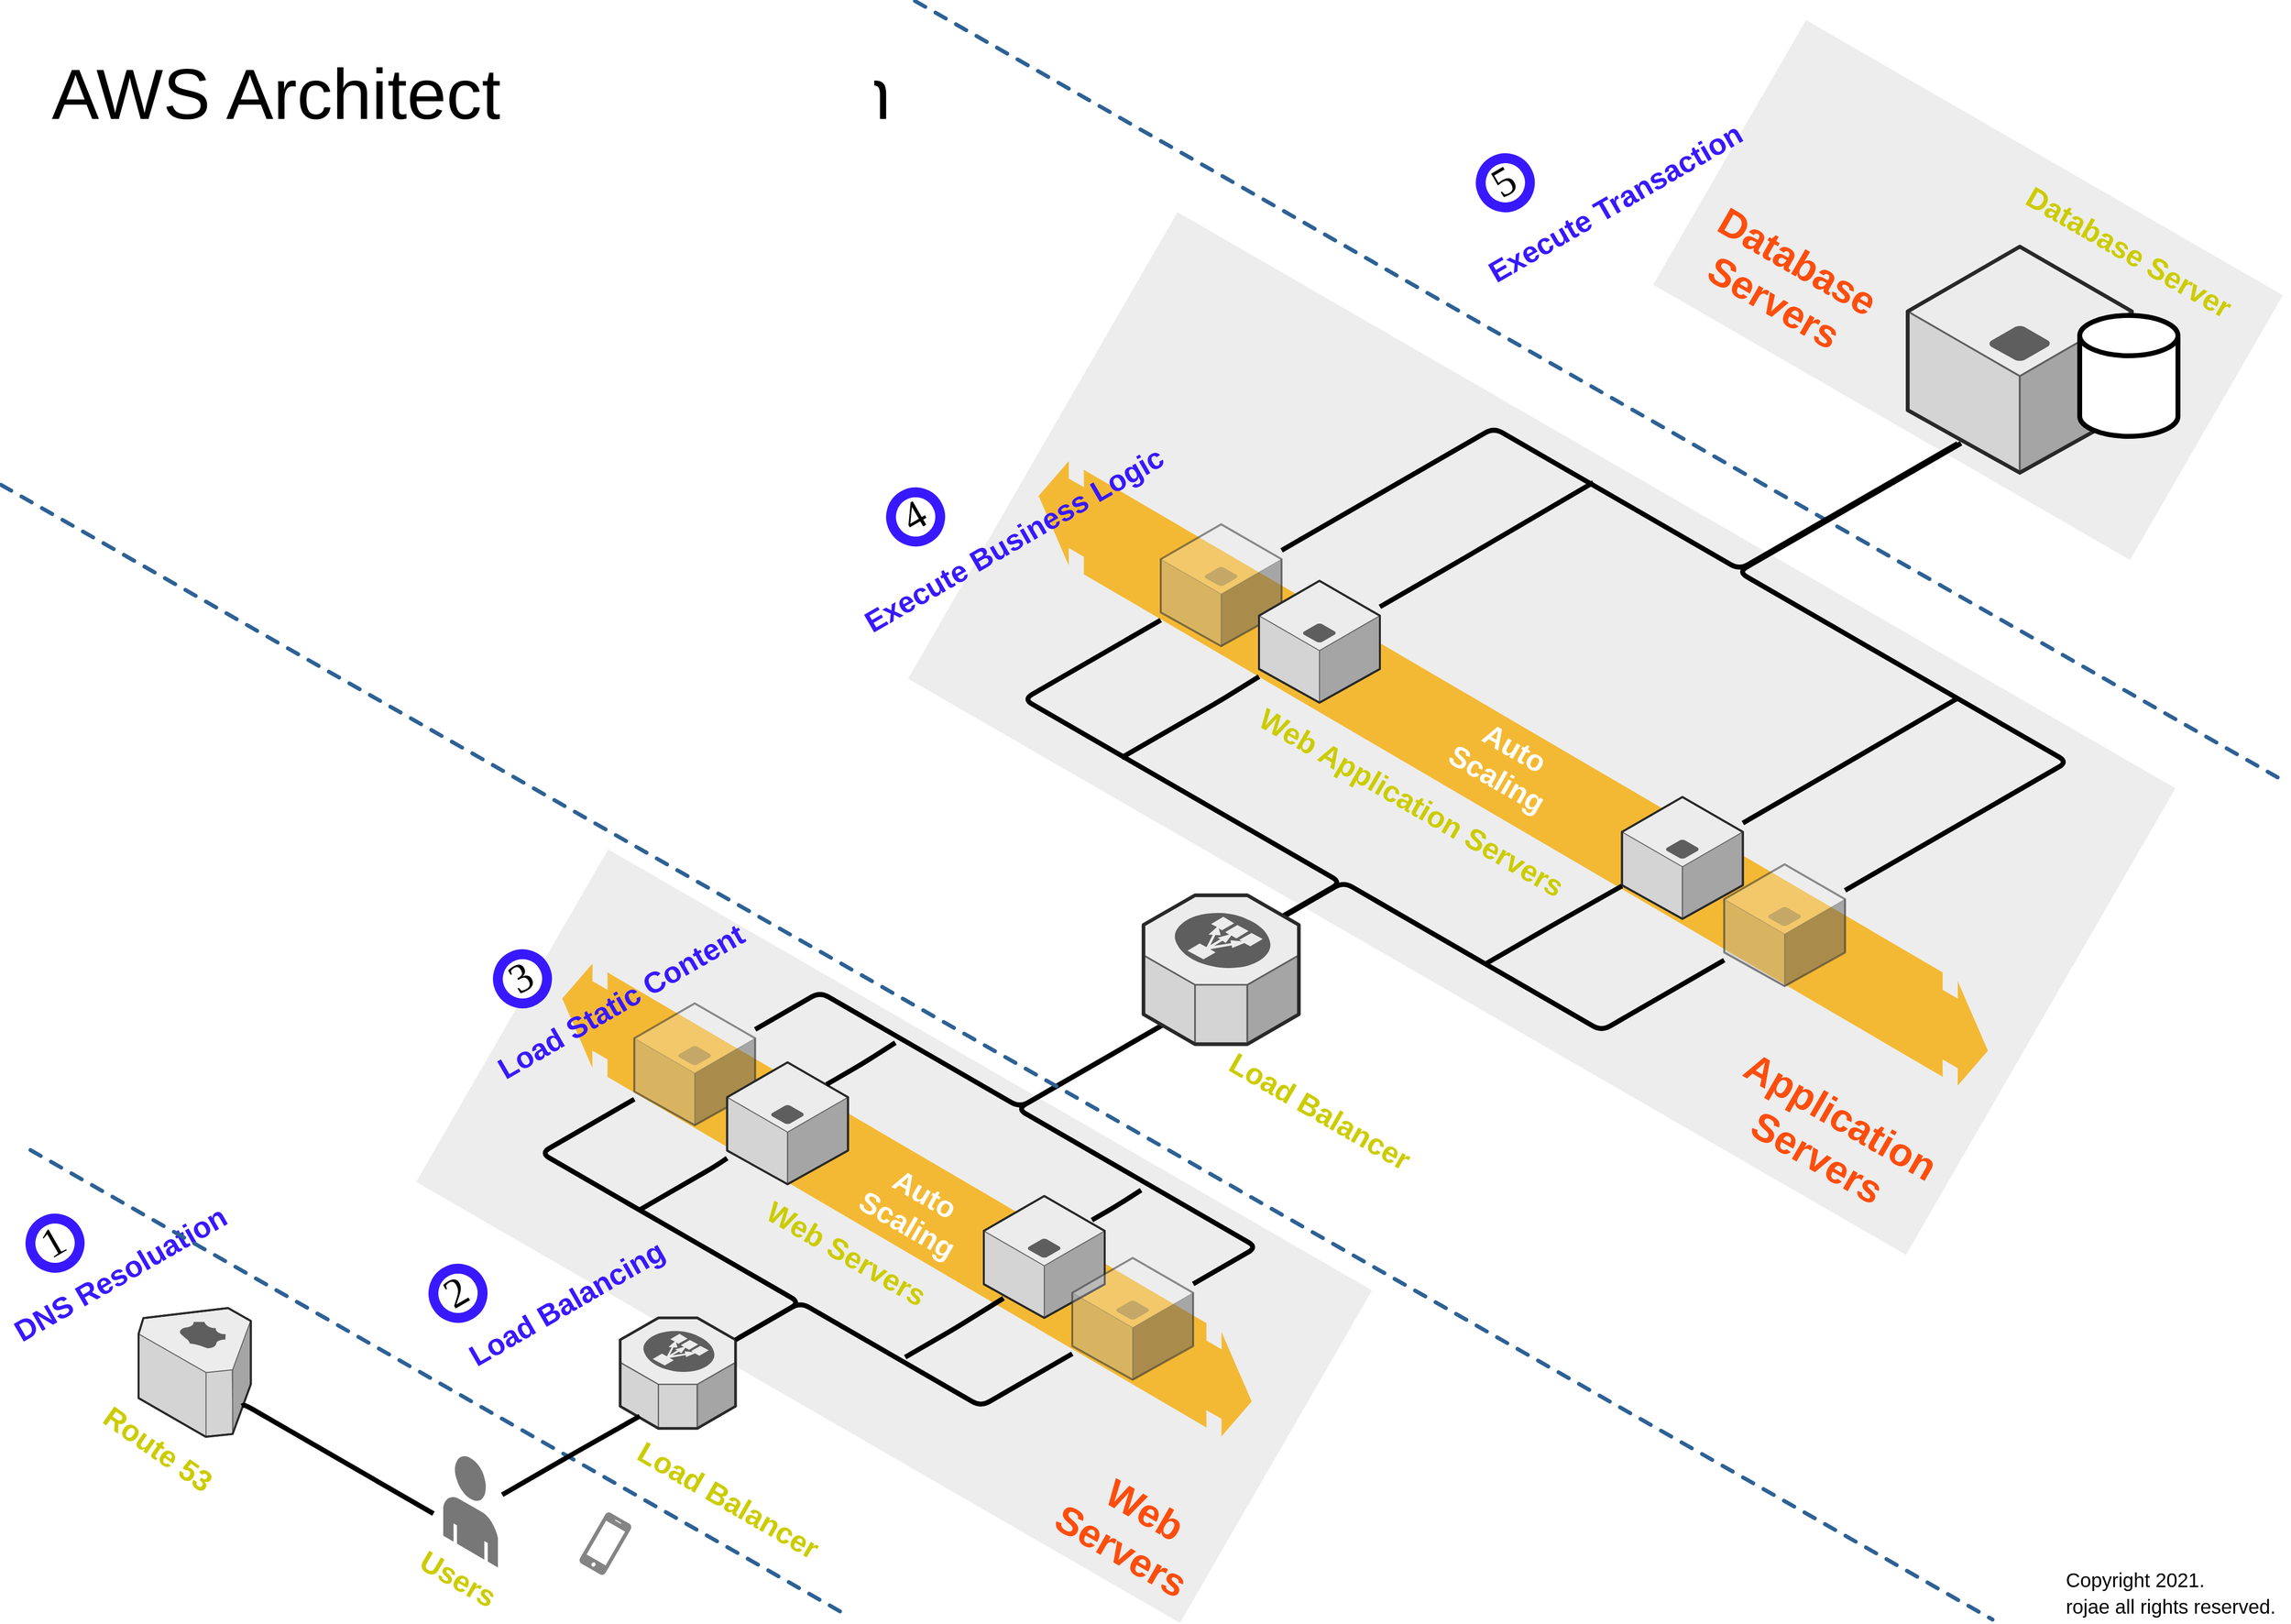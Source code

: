 <mxfile version="26.2.13" pages="5">
  <diagram name="Archtecture Diagram" id="PWB5vax6mi4m_QB_boT-">
    <mxGraphModel dx="4510" dy="1648" grid="1" gridSize="10" guides="1" tooltips="1" connect="1" arrows="1" fold="1" page="1" pageScale="1" pageWidth="827" pageHeight="1169" math="0" shadow="0">
      <root>
        <mxCell id="0" />
        <mxCell id="1" parent="0" />
        <mxCell id="wLxNe06kuUfHXLHcYYkg-1" value="" style="rounded=0;whiteSpace=wrap;html=1;shadow=0;glass=0;labelBackgroundColor=none;labelBorderColor=none;sketch=0;fontSize=36;fontColor=#FF4D0D;strokeColor=none;strokeWidth=5;fillColor=#DBDBDB;gradientColor=none;gradientDirection=radial;align=left;rotation=30;opacity=50;" vertex="1" parent="1">
          <mxGeometry x="561.28" y="138.6" width="560.22" height="310.98" as="geometry" />
        </mxCell>
        <mxCell id="wLxNe06kuUfHXLHcYYkg-2" value="" style="rounded=0;whiteSpace=wrap;html=1;shadow=0;glass=0;labelBackgroundColor=none;labelBorderColor=none;sketch=0;fontSize=36;fontColor=#FF4D0D;strokeColor=none;strokeWidth=5;fillColor=#DBDBDB;gradientColor=none;gradientDirection=radial;align=left;rotation=30;opacity=50;" vertex="1" parent="1">
          <mxGeometry x="-178.54" y="471.27" width="1172.41" height="548.18" as="geometry" />
        </mxCell>
        <mxCell id="wLxNe06kuUfHXLHcYYkg-3" value="" style="rounded=0;whiteSpace=wrap;html=1;shadow=0;glass=0;labelBackgroundColor=none;labelBorderColor=none;sketch=0;fontSize=36;fontColor=#FF4D0D;strokeColor=none;strokeWidth=5;fillColor=#DBDBDB;gradientColor=none;gradientDirection=radial;align=left;rotation=30;opacity=50;" vertex="1" parent="1">
          <mxGeometry x="-700" y="1061.5" width="897.44" height="390.72" as="geometry" />
        </mxCell>
        <mxCell id="wLxNe06kuUfHXLHcYYkg-4" value="" style="verticalLabelPosition=bottom;html=1;verticalAlign=top;strokeWidth=1;dashed=0;shape=mxgraph.aws3d.flatDoubleEdge;fillColor=#000000;aspect=fixed;rounded=1;shadow=0;comic=0;fontFamily=Verdana;fontSize=12;flipV=1;rotation=60;" vertex="1" parent="1">
          <mxGeometry x="-606.47" y="1010" width="736.57" height="420.08" as="geometry" />
        </mxCell>
        <mxCell id="wLxNe06kuUfHXLHcYYkg-5" value="&lt;span style=&quot;font-size: 30px&quot;&gt;&lt;b&gt;&lt;font color=&quot;#ffffff&quot;&gt;Auto &lt;br&gt;Scaling&lt;/font&gt;&lt;/b&gt;&lt;/span&gt;" style="text;html=1;align=center;verticalAlign=middle;resizable=0;points=[];autosize=1;strokeColor=none;fillColor=none;rotation=30;" vertex="1" parent="1">
          <mxGeometry x="-289.4" y="1204" width="120" height="50" as="geometry" />
        </mxCell>
        <mxCell id="wLxNe06kuUfHXLHcYYkg-6" value="" style="verticalLabelPosition=bottom;html=1;verticalAlign=top;strokeWidth=1;dashed=0;shape=mxgraph.aws3d.flatDoubleEdge;fillColor=#000000;aspect=fixed;rounded=1;shadow=0;comic=0;fontFamily=Verdana;fontSize=12;flipV=1;rotation=60;" vertex="1" parent="1">
          <mxGeometry x="-122.62" y="500.0" width="1002.62" height="571.81" as="geometry" />
        </mxCell>
        <mxCell id="wLxNe06kuUfHXLHcYYkg-7" value="&lt;font style=&quot;font-size: 72px&quot;&gt;AWS Architecture Diagram&lt;/font&gt;" style="text;html=1;align=center;verticalAlign=middle;resizable=0;points=[];autosize=1;fontSize=22;rounded=0;" vertex="1" parent="1">
          <mxGeometry x="-1117.2" y="70" width="870" height="50" as="geometry" />
        </mxCell>
        <mxCell id="wLxNe06kuUfHXLHcYYkg-8" value="" style="edgeStyle=isometricEdgeStyle;endArrow=none;html=1;labelBackgroundColor=none;strokeWidth=5;fontFamily=Verdana;fontSize=12" edge="1" parent="1" target="wLxNe06kuUfHXLHcYYkg-19">
          <mxGeometry width="50" height="100" relative="1" as="geometry">
            <mxPoint x="-408.76" y="1360.0" as="sourcePoint" />
            <mxPoint x="-498.76" y="1120" as="targetPoint" />
            <Array as="points">
              <mxPoint x="-458.76" y="1260" />
            </Array>
          </mxGeometry>
        </mxCell>
        <mxCell id="wLxNe06kuUfHXLHcYYkg-9" value="" style="verticalLabelPosition=bottom;html=1;verticalAlign=top;strokeWidth=1;align=center;outlineConnect=0;dashed=0;outlineConnect=0;shape=mxgraph.aws3d.route53;fillColor=#ECECEC;strokeColor=#5E5E5E;aspect=fixed;rounded=0;fontSize=32;" vertex="1" parent="1">
          <mxGeometry x="-1020" y="1330" width="114.21" height="131" as="geometry" />
        </mxCell>
        <mxCell id="wLxNe06kuUfHXLHcYYkg-10" value="&lt;font style=&quot;font-size: 30px&quot;&gt;&lt;b&gt;Route 53&lt;/b&gt;&lt;/font&gt;" style="text;html=1;align=center;verticalAlign=middle;resizable=0;points=[];autosize=1;strokeColor=none;fillColor=none;rotation=35;fontColor=#CCCC00;" vertex="1" parent="1">
          <mxGeometry x="-1070" y="1457.5" width="140" height="30" as="geometry" />
        </mxCell>
        <mxCell id="wLxNe06kuUfHXLHcYYkg-11" value="&lt;font color=&quot;#cccc00&quot;&gt;&lt;font size=&quot;1&quot;&gt;&lt;b style=&quot;font-size: 30px&quot;&gt;Users&lt;/b&gt;&lt;/font&gt;&lt;br&gt;&lt;/font&gt;" style="text;html=1;align=center;verticalAlign=middle;resizable=0;points=[];autosize=1;strokeColor=none;fillColor=none;rotation=30;" vertex="1" parent="1">
          <mxGeometry x="-745" y="1590" width="100" height="30" as="geometry" />
        </mxCell>
        <mxCell id="wLxNe06kuUfHXLHcYYkg-12" value="" style="verticalLabelPosition=bottom;html=1;verticalAlign=top;strokeWidth=1;align=center;outlineConnect=0;dashed=0;outlineConnect=0;shape=mxgraph.aws3d.end_user;strokeColor=none;fillColor=#777777;aspect=fixed;rounded=0;fontSize=42;" vertex="1" parent="1">
          <mxGeometry x="-710" y="1480" width="55.6" height="114" as="geometry" />
        </mxCell>
        <mxCell id="wLxNe06kuUfHXLHcYYkg-13" value="" style="edgeStyle=isometricEdgeStyle;endArrow=none;html=1;labelBackgroundColor=none;strokeWidth=5;fontFamily=Verdana;fontSize=12" edge="1" parent="1">
          <mxGeometry width="50" height="100" relative="1" as="geometry">
            <mxPoint x="-914.94" y="1429.77" as="sourcePoint" />
            <mxPoint x="-720.94" y="1539.77" as="targetPoint" />
            <Array as="points">
              <mxPoint x="-874.94" y="1449.77" />
              <mxPoint x="-814.94" y="1479.77" />
              <mxPoint x="-607.79" y="1991.94" />
            </Array>
          </mxGeometry>
        </mxCell>
        <mxCell id="wLxNe06kuUfHXLHcYYkg-14" value="1" style="ellipse;whiteSpace=wrap;html=1;aspect=fixed;strokeWidth=10;fontFamily=Tahoma;spacingBottom=4;spacingRight=2;strokeColor=#3819FF;rounded=0;fontSize=42;rotation=-30;" vertex="1" parent="1">
          <mxGeometry x="-1130" y="1239" width="50" height="50" as="geometry" />
        </mxCell>
        <mxCell id="wLxNe06kuUfHXLHcYYkg-15" value="&lt;font color=&quot;#3819ff&quot; size=&quot;1&quot;&gt;&lt;b style=&quot;font-size: 30px&quot;&gt;DNS Resoluation&lt;/b&gt;&lt;/font&gt;" style="text;html=1;align=center;verticalAlign=middle;resizable=0;points=[];autosize=1;strokeColor=none;fillColor=none;rotation=-30;" vertex="1" parent="1">
          <mxGeometry x="-1169" y="1280" width="260" height="30" as="geometry" />
        </mxCell>
        <mxCell id="wLxNe06kuUfHXLHcYYkg-16" value="" style="verticalLabelPosition=bottom;html=1;verticalAlign=top;strokeWidth=1;align=center;outlineConnect=0;dashed=0;outlineConnect=0;shape=mxgraph.aws3d.elasticLoadBalancing;fillColor=#ECECEC;strokeColor=#5E5E5E;aspect=fixed;rounded=0;fontSize=42;" vertex="1" parent="1">
          <mxGeometry x="-530.0" y="1340" width="117.38" height="112.5" as="geometry" />
        </mxCell>
        <mxCell id="wLxNe06kuUfHXLHcYYkg-17" value="&lt;font color=&quot;#cccc00&quot;&gt;&lt;font style=&quot;font-size: 30px&quot;&gt;&lt;b&gt;Load Balancer&lt;/b&gt;&lt;/font&gt;&lt;br&gt;&lt;/font&gt;" style="text;html=1;align=center;verticalAlign=middle;resizable=0;points=[];autosize=1;strokeColor=none;fillColor=none;rotation=30;" vertex="1" parent="1">
          <mxGeometry x="-530" y="1510" width="220" height="30" as="geometry" />
        </mxCell>
        <mxCell id="wLxNe06kuUfHXLHcYYkg-18" value="" style="edgeStyle=isometricEdgeStyle;endArrow=none;html=1;labelBackgroundColor=none;strokeWidth=5;fontFamily=Verdana;fontSize=12" edge="1" parent="1" source="wLxNe06kuUfHXLHcYYkg-16" target="wLxNe06kuUfHXLHcYYkg-25">
          <mxGeometry width="50" height="100" relative="1" as="geometry">
            <mxPoint x="-198.76" y="1384.0" as="sourcePoint" />
            <mxPoint y="1410" as="targetPoint" />
            <Array as="points">
              <mxPoint x="-250" y="1380" />
            </Array>
          </mxGeometry>
        </mxCell>
        <mxCell id="wLxNe06kuUfHXLHcYYkg-19" value="" style="verticalLabelPosition=bottom;html=1;verticalAlign=top;strokeWidth=1;align=center;outlineConnect=0;dashed=0;outlineConnect=0;shape=mxgraph.aws3d.application_server;fillColor=#ECECEC;strokeColor=#5E5E5E;aspect=fixed;rounded=0;fontSize=20;fontColor=#3819FF;opacity=30;" vertex="1" parent="1">
          <mxGeometry x="-515.62" y="1020" width="123" height="124" as="geometry" />
        </mxCell>
        <mxCell id="wLxNe06kuUfHXLHcYYkg-20" value="&lt;font color=&quot;#cccc00&quot;&gt;&lt;font style=&quot;font-size: 30px&quot;&gt;&lt;b&gt;Web Servers&lt;/b&gt;&lt;/font&gt;&lt;br&gt;&lt;/font&gt;" style="text;html=1;align=center;verticalAlign=middle;resizable=0;points=[];autosize=1;strokeColor=none;fillColor=none;rotation=30;" vertex="1" parent="1">
          <mxGeometry x="-400" y="1259" width="200" height="30" as="geometry" />
        </mxCell>
        <mxCell id="wLxNe06kuUfHXLHcYYkg-21" value="2" style="ellipse;whiteSpace=wrap;html=1;aspect=fixed;strokeWidth=10;fontFamily=Tahoma;spacingBottom=4;spacingRight=2;strokeColor=#3819FF;rounded=0;fontSize=42;rotation=-30;" vertex="1" parent="1">
          <mxGeometry x="-720" y="1290" width="50" height="50" as="geometry" />
        </mxCell>
        <mxCell id="wLxNe06kuUfHXLHcYYkg-22" value="&lt;font color=&quot;#3819ff&quot;&gt;&lt;span style=&quot;font-size: 30px&quot;&gt;&lt;b&gt;Load Balancing&lt;/b&gt;&lt;/span&gt;&lt;/font&gt;" style="text;html=1;align=center;verticalAlign=middle;resizable=0;points=[];autosize=1;strokeColor=none;fillColor=none;rotation=-30;" vertex="1" parent="1">
          <mxGeometry x="-705" y="1310" width="240" height="30" as="geometry" />
        </mxCell>
        <mxCell id="wLxNe06kuUfHXLHcYYkg-23" value="" style="verticalLabelPosition=bottom;html=1;verticalAlign=top;strokeWidth=1;align=center;outlineConnect=0;dashed=0;outlineConnect=0;shape=mxgraph.aws3d.application_server;fillColor=#ECECEC;strokeColor=#5E5E5E;aspect=fixed;rounded=0;fontSize=20;fontColor=#3819FF;" vertex="1" parent="1">
          <mxGeometry x="-421.18" y="1080" width="123" height="124" as="geometry" />
        </mxCell>
        <mxCell id="wLxNe06kuUfHXLHcYYkg-24" value="" style="verticalLabelPosition=bottom;html=1;verticalAlign=top;strokeWidth=1;align=center;outlineConnect=0;dashed=0;outlineConnect=0;shape=mxgraph.aws3d.application_server;fillColor=#ECECEC;strokeColor=#5E5E5E;aspect=fixed;rounded=0;fontSize=20;fontColor=#3819FF;" vertex="1" parent="1">
          <mxGeometry x="-160" y="1216" width="123" height="124" as="geometry" />
        </mxCell>
        <mxCell id="wLxNe06kuUfHXLHcYYkg-25" value="" style="verticalLabelPosition=bottom;html=1;verticalAlign=top;strokeWidth=1;align=center;outlineConnect=0;dashed=0;outlineConnect=0;shape=mxgraph.aws3d.application_server;fillColor=#ECECEC;strokeColor=#5E5E5E;aspect=fixed;rounded=0;fontSize=20;fontColor=#3819FF;opacity=30;" vertex="1" parent="1">
          <mxGeometry x="-70" y="1279" width="123" height="124" as="geometry" />
        </mxCell>
        <mxCell id="wLxNe06kuUfHXLHcYYkg-26" value="" style="edgeStyle=isometricEdgeStyle;endArrow=none;html=1;labelBackgroundColor=none;strokeWidth=5;fontFamily=Verdana;fontSize=12" edge="1" parent="1" target="wLxNe06kuUfHXLHcYYkg-23">
          <mxGeometry width="50" height="100" relative="1" as="geometry">
            <mxPoint x="-510" y="1230" as="sourcePoint" />
            <mxPoint x="-420" y="1160" as="targetPoint" />
            <Array as="points" />
          </mxGeometry>
        </mxCell>
        <mxCell id="wLxNe06kuUfHXLHcYYkg-27" value="" style="edgeStyle=isometricEdgeStyle;endArrow=none;html=1;labelBackgroundColor=none;strokeWidth=5;fontFamily=Verdana;fontSize=12" edge="1" parent="1">
          <mxGeometry width="50" height="100" relative="1" as="geometry">
            <mxPoint x="-240" y="1380" as="sourcePoint" />
            <mxPoint x="-140" y="1320" as="targetPoint" />
            <Array as="points" />
          </mxGeometry>
        </mxCell>
        <mxCell id="wLxNe06kuUfHXLHcYYkg-28" value="" style="edgeStyle=isometricEdgeStyle;endArrow=none;html=1;labelBackgroundColor=none;strokeWidth=5;fontFamily=Verdana;fontSize=12" edge="1" parent="1" source="wLxNe06kuUfHXLHcYYkg-25">
          <mxGeometry width="50" height="100" relative="1" as="geometry">
            <mxPoint x="-190.0" y="1028.975" as="sourcePoint" />
            <mxPoint x="60" y="1020" as="targetPoint" />
            <Array as="points">
              <mxPoint y="1200" />
              <mxPoint x="-150" y="1090" />
              <mxPoint x="-120" y="1110" />
              <mxPoint x="-110" y="1090" />
              <mxPoint x="-170" y="1080" />
              <mxPoint x="30" y="1110" />
            </Array>
          </mxGeometry>
        </mxCell>
        <mxCell id="wLxNe06kuUfHXLHcYYkg-29" value="" style="edgeStyle=isometricEdgeStyle;endArrow=none;html=1;labelBackgroundColor=none;strokeWidth=5;fontFamily=Verdana;fontSize=12" edge="1" parent="1" source="wLxNe06kuUfHXLHcYYkg-19">
          <mxGeometry width="50" height="100" relative="1" as="geometry">
            <mxPoint x="-178.17" y="1102.49" as="sourcePoint" />
            <mxPoint x="60" y="1020" as="targetPoint" />
            <Array as="points">
              <mxPoint x="-220" y="1070" />
            </Array>
          </mxGeometry>
        </mxCell>
        <mxCell id="wLxNe06kuUfHXLHcYYkg-30" value="" style="edgeStyle=isometricEdgeStyle;endArrow=none;html=1;labelBackgroundColor=none;strokeWidth=5;fontFamily=Verdana;fontSize=12" edge="1" parent="1">
          <mxGeometry width="50" height="100" relative="1" as="geometry">
            <mxPoint x="-320" y="1102.49" as="sourcePoint" />
            <mxPoint x="-250" y="1060" as="targetPoint" />
            <Array as="points" />
          </mxGeometry>
        </mxCell>
        <mxCell id="wLxNe06kuUfHXLHcYYkg-31" value="" style="edgeStyle=isometricEdgeStyle;endArrow=none;html=1;labelBackgroundColor=none;strokeWidth=5;fontFamily=Verdana;fontSize=12" edge="1" parent="1">
          <mxGeometry width="50" height="100" relative="1" as="geometry">
            <mxPoint x="-50" y="1240.49" as="sourcePoint" />
            <mxPoint y="1210" as="targetPoint" />
            <Array as="points" />
          </mxGeometry>
        </mxCell>
        <mxCell id="wLxNe06kuUfHXLHcYYkg-32" value="" style="verticalLabelPosition=bottom;html=1;verticalAlign=top;strokeWidth=1;dashed=0;shape=mxgraph.aws3d.dashedArrowlessEdge;aspect=fixed;rounded=1;shadow=0;comic=0;fontFamily=Verdana;fontSize=12" vertex="1" parent="1">
          <mxGeometry x="-1160" y="492.34" width="2026.3" height="1154.66" as="geometry" />
        </mxCell>
        <mxCell id="wLxNe06kuUfHXLHcYYkg-33" value="" style="verticalLabelPosition=bottom;html=1;verticalAlign=top;strokeWidth=1;dashed=0;shape=mxgraph.aws3d.dashedArrowlessEdge;aspect=fixed;rounded=1;shadow=0;comic=0;fontFamily=Verdana;fontSize=12" vertex="1" parent="1">
          <mxGeometry x="-1130" y="1169.25" width="831.82" height="474" as="geometry" />
        </mxCell>
        <mxCell id="wLxNe06kuUfHXLHcYYkg-34" value="" style="edgeStyle=isometricEdgeStyle;endArrow=none;html=1;labelBackgroundColor=none;strokeWidth=5;fontFamily=Verdana;fontSize=12" edge="1" parent="1">
          <mxGeometry width="50" height="100" relative="1" as="geometry">
            <mxPoint x="-650" y="1520" as="sourcePoint" />
            <mxPoint x="-510" y="1440" as="targetPoint" />
            <Array as="points" />
          </mxGeometry>
        </mxCell>
        <mxCell id="wLxNe06kuUfHXLHcYYkg-35" value="3" style="ellipse;whiteSpace=wrap;html=1;aspect=fixed;strokeWidth=10;fontFamily=Tahoma;spacingBottom=4;spacingRight=2;strokeColor=#3819FF;rounded=0;fontSize=42;rotation=-30;" vertex="1" parent="1">
          <mxGeometry x="-654.4" y="970" width="50" height="50" as="geometry" />
        </mxCell>
        <mxCell id="wLxNe06kuUfHXLHcYYkg-36" value="&lt;font color=&quot;#3819ff&quot;&gt;&lt;span style=&quot;font-size: 30px&quot;&gt;&lt;b&gt;Load Static Content&lt;br&gt;&lt;/b&gt;&lt;/span&gt;&lt;/font&gt;" style="text;html=1;align=center;verticalAlign=middle;resizable=0;points=[];autosize=1;strokeColor=none;fillColor=none;rotation=-30;" vertex="1" parent="1">
          <mxGeometry x="-680" y="1002.5" width="300" height="30" as="geometry" />
        </mxCell>
        <mxCell id="wLxNe06kuUfHXLHcYYkg-37" value="" style="edgeStyle=isometricEdgeStyle;endArrow=none;html=1;labelBackgroundColor=none;strokeWidth=5;fontFamily=Verdana;fontSize=12" edge="1" parent="1" target="wLxNe06kuUfHXLHcYYkg-40">
          <mxGeometry width="50" height="100" relative="1" as="geometry">
            <mxPoint x="141.83" y="932.49" as="sourcePoint" />
            <mxPoint x="-230" y="530" as="targetPoint" />
            <Array as="points">
              <mxPoint x="91.83" y="832.49" />
            </Array>
          </mxGeometry>
        </mxCell>
        <mxCell id="wLxNe06kuUfHXLHcYYkg-38" value="" style="verticalLabelPosition=bottom;html=1;verticalAlign=top;strokeWidth=1;dashed=0;shape=mxgraph.aws3d.dashedArrowlessEdge;aspect=fixed;rounded=1;shadow=0;comic=0;fontFamily=Verdana;fontSize=12" vertex="1" parent="1">
          <mxGeometry x="-230" width="1386.36" height="790" as="geometry" />
        </mxCell>
        <mxCell id="wLxNe06kuUfHXLHcYYkg-39" value="" style="edgeStyle=isometricEdgeStyle;endArrow=none;html=1;labelBackgroundColor=none;strokeWidth=5;fontFamily=Verdana;fontSize=12" edge="1" parent="1" target="wLxNe06kuUfHXLHcYYkg-41">
          <mxGeometry width="50" height="100" relative="1" as="geometry">
            <mxPoint x="140.0" y="934.645" as="sourcePoint" />
            <mxPoint x="870" y="1140" as="targetPoint" />
            <Array as="points">
              <mxPoint x="302.62" y="952.28" />
            </Array>
          </mxGeometry>
        </mxCell>
        <mxCell id="wLxNe06kuUfHXLHcYYkg-40" value="" style="verticalLabelPosition=bottom;html=1;verticalAlign=top;strokeWidth=1;align=center;outlineConnect=0;dashed=0;outlineConnect=0;shape=mxgraph.aws3d.application_server;fillColor=#ECECEC;strokeColor=#5E5E5E;aspect=fixed;rounded=0;fontSize=20;fontColor=#3819FF;opacity=30;" vertex="1" parent="1">
          <mxGeometry x="20.0" y="532.5" width="123" height="124" as="geometry" />
        </mxCell>
        <mxCell id="wLxNe06kuUfHXLHcYYkg-41" value="" style="verticalLabelPosition=bottom;html=1;verticalAlign=top;strokeWidth=1;align=center;outlineConnect=0;dashed=0;outlineConnect=0;shape=mxgraph.aws3d.application_server;fillColor=#ECECEC;strokeColor=#5E5E5E;aspect=fixed;rounded=0;fontSize=20;fontColor=#3819FF;opacity=30;" vertex="1" parent="1">
          <mxGeometry x="593.3" y="878.5" width="123" height="124" as="geometry" />
        </mxCell>
        <mxCell id="wLxNe06kuUfHXLHcYYkg-42" value="" style="verticalLabelPosition=bottom;html=1;verticalAlign=top;strokeWidth=1;align=center;outlineConnect=0;dashed=0;outlineConnect=0;shape=mxgraph.aws3d.application_server;fillColor=#ECECEC;strokeColor=#5E5E5E;aspect=fixed;rounded=0;fontSize=20;fontColor=#3819FF;" vertex="1" parent="1">
          <mxGeometry x="120.0" y="590" width="123" height="124" as="geometry" />
        </mxCell>
        <mxCell id="wLxNe06kuUfHXLHcYYkg-43" value="" style="verticalLabelPosition=bottom;html=1;verticalAlign=top;strokeWidth=1;align=center;outlineConnect=0;dashed=0;outlineConnect=0;shape=mxgraph.aws3d.application_server;fillColor=#ECECEC;strokeColor=#5E5E5E;aspect=fixed;rounded=0;fontSize=20;fontColor=#3819FF;" vertex="1" parent="1">
          <mxGeometry x="489.3" y="810" width="123" height="124" as="geometry" />
        </mxCell>
        <mxCell id="wLxNe06kuUfHXLHcYYkg-44" value="" style="edgeStyle=isometricEdgeStyle;endArrow=none;html=1;labelBackgroundColor=none;strokeWidth=5;fontFamily=Verdana;fontSize=12" edge="1" parent="1" target="wLxNe06kuUfHXLHcYYkg-42">
          <mxGeometry width="50" height="100" relative="1" as="geometry">
            <mxPoint x="-20" y="770" as="sourcePoint" />
            <mxPoint x="120" y="690" as="targetPoint" />
            <Array as="points" />
          </mxGeometry>
        </mxCell>
        <mxCell id="wLxNe06kuUfHXLHcYYkg-45" value="" style="edgeStyle=isometricEdgeStyle;endArrow=none;html=1;labelBackgroundColor=none;strokeWidth=5;fontFamily=Verdana;fontSize=12" edge="1" parent="1">
          <mxGeometry width="50" height="100" relative="1" as="geometry">
            <mxPoint x="349.3" y="980.5" as="sourcePoint" />
            <mxPoint x="489.3" y="900.5" as="targetPoint" />
            <Array as="points" />
          </mxGeometry>
        </mxCell>
        <mxCell id="wLxNe06kuUfHXLHcYYkg-46" value="&lt;font color=&quot;#cccc00&quot;&gt;&lt;span style=&quot;font-size: 30px&quot;&gt;&lt;b&gt;Web Application Servers&lt;/b&gt;&lt;/span&gt;&lt;br&gt;&lt;/font&gt;" style="text;html=1;align=center;verticalAlign=middle;resizable=0;points=[];autosize=1;strokeColor=none;fillColor=none;rotation=30;" vertex="1" parent="1">
          <mxGeometry x="90.0" y="800" width="370" height="30" as="geometry" />
        </mxCell>
        <mxCell id="wLxNe06kuUfHXLHcYYkg-47" value="4" style="ellipse;whiteSpace=wrap;html=1;aspect=fixed;strokeWidth=10;fontFamily=Tahoma;spacingBottom=4;spacingRight=2;strokeColor=#3819FF;rounded=0;fontSize=42;rotation=-30;" vertex="1" parent="1">
          <mxGeometry x="-254.4" y="500" width="50" height="50" as="geometry" />
        </mxCell>
        <mxCell id="wLxNe06kuUfHXLHcYYkg-48" value="&lt;font color=&quot;#3819ff&quot;&gt;&lt;span style=&quot;font-size: 30px&quot;&gt;&lt;b&gt;Execute Business Logic&lt;/b&gt;&lt;/span&gt;&lt;br&gt;&lt;/font&gt;" style="text;html=1;align=center;verticalAlign=middle;resizable=0;points=[];autosize=1;strokeColor=none;fillColor=none;rotation=-30;" vertex="1" parent="1">
          <mxGeometry x="-310" y="532.5" width="360" height="30" as="geometry" />
        </mxCell>
        <mxCell id="wLxNe06kuUfHXLHcYYkg-49" value="&lt;font color=&quot;#cccc00&quot;&gt;&lt;span style=&quot;font-size: 30px&quot;&gt;&lt;b&gt;Database Server&lt;/b&gt;&lt;/span&gt;&lt;br&gt;&lt;/font&gt;" style="text;html=1;align=center;verticalAlign=middle;resizable=0;points=[];autosize=1;strokeColor=none;fillColor=none;rotation=30;" vertex="1" parent="1">
          <mxGeometry x="880" y="240" width="250" height="30" as="geometry" />
        </mxCell>
        <mxCell id="wLxNe06kuUfHXLHcYYkg-50" value="" style="edgeStyle=isometricEdgeStyle;endArrow=none;html=1;labelBackgroundColor=none;strokeWidth=5;fontFamily=Verdana;fontSize=12;entryX=0.238;entryY=0.87;entryDx=0;entryDy=0;entryPerimeter=0;" edge="1" parent="1" source="wLxNe06kuUfHXLHcYYkg-41" target="wLxNe06kuUfHXLHcYYkg-56">
          <mxGeometry width="50" height="100" relative="1" as="geometry">
            <mxPoint x="741.18" y="637.073" as="sourcePoint" />
            <mxPoint x="820" y="460" as="targetPoint" />
            <Array as="points">
              <mxPoint x="710" y="640" />
              <mxPoint x="538.18" y="421.58" />
              <mxPoint x="568.18" y="441.58" />
              <mxPoint x="578.18" y="421.58" />
              <mxPoint x="518.18" y="411.58" />
              <mxPoint x="718.18" y="441.58" />
            </Array>
          </mxGeometry>
        </mxCell>
        <mxCell id="wLxNe06kuUfHXLHcYYkg-51" value="" style="edgeStyle=isometricEdgeStyle;endArrow=none;html=1;labelBackgroundColor=none;strokeWidth=5;fontFamily=Verdana;fontSize=12;entryX=0.223;entryY=0.871;entryDx=0;entryDy=0;entryPerimeter=0;" edge="1" parent="1" source="wLxNe06kuUfHXLHcYYkg-40" target="wLxNe06kuUfHXLHcYYkg-56">
          <mxGeometry width="50" height="100" relative="1" as="geometry">
            <mxPoint x="295.56" y="378.073" as="sourcePoint" />
            <mxPoint x="748.18" y="351.58" as="targetPoint" />
            <Array as="points">
              <mxPoint x="490" y="510" />
            </Array>
          </mxGeometry>
        </mxCell>
        <mxCell id="wLxNe06kuUfHXLHcYYkg-52" value="" style="edgeStyle=isometricEdgeStyle;endArrow=none;html=1;labelBackgroundColor=none;strokeWidth=5;fontFamily=Verdana;fontSize=12" edge="1" parent="1" source="wLxNe06kuUfHXLHcYYkg-42">
          <mxGeometry width="50" height="100" relative="1" as="geometry">
            <mxPoint x="368.18" y="434.07" as="sourcePoint" />
            <mxPoint x="460" y="490" as="targetPoint" />
            <Array as="points" />
          </mxGeometry>
        </mxCell>
        <mxCell id="wLxNe06kuUfHXLHcYYkg-53" value="" style="edgeStyle=isometricEdgeStyle;endArrow=none;html=1;labelBackgroundColor=none;strokeWidth=5;fontFamily=Verdana;fontSize=12" edge="1" parent="1" source="wLxNe06kuUfHXLHcYYkg-43">
          <mxGeometry width="50" height="100" relative="1" as="geometry">
            <mxPoint x="638.18" y="572.07" as="sourcePoint" />
            <mxPoint x="830" y="710" as="targetPoint" />
            <Array as="points" />
          </mxGeometry>
        </mxCell>
        <mxCell id="wLxNe06kuUfHXLHcYYkg-54" value="5" style="ellipse;whiteSpace=wrap;html=1;aspect=fixed;strokeWidth=10;fontFamily=Tahoma;spacingBottom=4;spacingRight=2;strokeColor=#3819FF;rounded=0;fontSize=42;rotation=-30;" vertex="1" parent="1">
          <mxGeometry x="345.6" y="160" width="50" height="50" as="geometry" />
        </mxCell>
        <mxCell id="wLxNe06kuUfHXLHcYYkg-55" value="&lt;font color=&quot;#3819ff&quot;&gt;&lt;span style=&quot;font-size: 30px&quot;&gt;&lt;b&gt;Execute Transaction&lt;/b&gt;&lt;/span&gt;&lt;br&gt;&lt;/font&gt;" style="text;html=1;align=center;verticalAlign=middle;resizable=0;points=[];autosize=1;strokeColor=none;fillColor=none;rotation=-30;" vertex="1" parent="1">
          <mxGeometry x="327.3" y="190" width="310" height="30" as="geometry" />
        </mxCell>
        <mxCell id="wLxNe06kuUfHXLHcYYkg-56" value="" style="verticalLabelPosition=bottom;html=1;verticalAlign=top;strokeWidth=1;align=center;outlineConnect=0;dashed=0;outlineConnect=0;shape=mxgraph.aws3d.application_server;fillColor=#ECECEC;strokeColor=#5E5E5E;aspect=fixed;rounded=0;fontSize=20;fontColor=#3819FF;" vertex="1" parent="1">
          <mxGeometry x="780" y="250" width="228.15" height="230" as="geometry" />
        </mxCell>
        <mxCell id="wLxNe06kuUfHXLHcYYkg-57" value="" style="strokeWidth=5;html=1;shape=mxgraph.flowchart.database;whiteSpace=wrap;rounded=0;fontSize=72;fontColor=#3819FF;" vertex="1" parent="1">
          <mxGeometry x="955" y="320" width="100" height="123" as="geometry" />
        </mxCell>
        <mxCell id="wLxNe06kuUfHXLHcYYkg-58" value="&lt;span style=&quot;font-size: 30px&quot;&gt;&lt;b&gt;&lt;font color=&quot;#ffffff&quot;&gt;Auto &lt;br&gt;Scaling&lt;/font&gt;&lt;/b&gt;&lt;/span&gt;" style="text;html=1;align=center;verticalAlign=middle;resizable=0;points=[];autosize=1;strokeColor=none;fillColor=none;rotation=30;" vertex="1" parent="1">
          <mxGeometry x="310.6" y="750" width="120" height="50" as="geometry" />
        </mxCell>
        <mxCell id="wLxNe06kuUfHXLHcYYkg-59" value="&lt;font&gt;&lt;b&gt;&lt;span style=&quot;font-size: 40px&quot;&gt;Web &lt;br&gt;Servers&lt;/span&gt;&lt;br&gt;&lt;/b&gt;&lt;/font&gt;" style="text;html=1;align=center;verticalAlign=middle;resizable=0;points=[];autosize=1;strokeColor=none;fillColor=none;rotation=30;shadow=0;sketch=0;rounded=0;glass=0;labelBorderColor=none;labelBackgroundColor=none;fontColor=#FF4D0D;" vertex="1" parent="1">
          <mxGeometry x="-88.5" y="1530" width="160" height="50" as="geometry" />
        </mxCell>
        <mxCell id="wLxNe06kuUfHXLHcYYkg-60" value="&lt;font&gt;&lt;b&gt;&lt;span style=&quot;font-size: 40px&quot;&gt;Application &lt;br&gt;Servers&lt;/span&gt;&lt;br&gt;&lt;/b&gt;&lt;/font&gt;" style="text;html=1;align=center;verticalAlign=middle;resizable=0;points=[];autosize=1;strokeColor=none;fillColor=none;rotation=30;shadow=0;sketch=0;rounded=0;glass=0;labelBorderColor=none;labelBackgroundColor=none;fontColor=#FF4D0D;" vertex="1" parent="1">
          <mxGeometry x="585.0" y="1130" width="230" height="50" as="geometry" />
        </mxCell>
        <mxCell id="wLxNe06kuUfHXLHcYYkg-61" value="&lt;font&gt;&lt;b&gt;&lt;span style=&quot;font-size: 40px&quot;&gt;Database &lt;br&gt;Servers&lt;/span&gt;&lt;br&gt;&lt;/b&gt;&lt;/font&gt;" style="text;html=1;align=center;verticalAlign=middle;resizable=0;points=[];autosize=1;strokeColor=none;fillColor=none;rotation=30;shadow=0;sketch=0;rounded=0;glass=0;labelBorderColor=none;labelBackgroundColor=none;fontColor=#FF4D0D;" vertex="1" parent="1">
          <mxGeometry x="561.28" y="260" width="190" height="50" as="geometry" />
        </mxCell>
        <mxCell id="wLxNe06kuUfHXLHcYYkg-62" value="" style="verticalLabelPosition=bottom;html=1;verticalAlign=top;strokeWidth=1;align=center;outlineConnect=0;dashed=0;outlineConnect=0;shape=mxgraph.aws3d.elasticLoadBalancing;fillColor=#ECECEC;strokeColor=#5E5E5E;aspect=fixed;rounded=0;fontSize=42;" vertex="1" parent="1">
          <mxGeometry x="2.47" y="910" width="158.07" height="151.5" as="geometry" />
        </mxCell>
        <mxCell id="wLxNe06kuUfHXLHcYYkg-63" value="&lt;font color=&quot;#cccc00&quot;&gt;&lt;font style=&quot;font-size: 30px&quot;&gt;&lt;b&gt;Load Balancer&lt;/b&gt;&lt;/font&gt;&lt;br&gt;&lt;/font&gt;" style="text;html=1;align=center;verticalAlign=middle;resizable=0;points=[];autosize=1;strokeColor=none;fillColor=none;rotation=30;" vertex="1" parent="1">
          <mxGeometry x="71.5" y="1114" width="220" height="30" as="geometry" />
        </mxCell>
        <mxCell id="wLxNe06kuUfHXLHcYYkg-64" value="&lt;span style=&quot;font-size: 20px&quot;&gt;Copyright 2021. &lt;br&gt;rojae all rights reserved.&lt;/span&gt;" style="text;html=1;align=left;verticalAlign=middle;resizable=0;points=[];autosize=1;fontSize=22;rounded=0;" vertex="1" parent="1">
          <mxGeometry x="939" y="1590" width="230" height="60" as="geometry" />
        </mxCell>
        <mxCell id="wLxNe06kuUfHXLHcYYkg-65" value="" style="sketch=0;pointerEvents=1;shadow=0;dashed=0;html=1;strokeColor=none;fillColor=#505050;labelPosition=center;verticalLabelPosition=bottom;verticalAlign=top;outlineConnect=0;align=center;shape=mxgraph.office.devices.cell_phone_iphone_proportional;rounded=0;glass=0;labelBackgroundColor=none;labelBorderColor=none;fontSize=36;fontColor=#FF4D0D;rotation=30;opacity=70;" vertex="1" parent="1">
          <mxGeometry x="-560" y="1540" width="30" height="59.5" as="geometry" />
        </mxCell>
        <mxCell id="wLxNe06kuUfHXLHcYYkg-66" value="" style="shape=image;html=1;verticalAlign=top;verticalLabelPosition=bottom;labelBackgroundColor=#ffffff;imageAspect=0;aspect=fixed;image=https://cdn1.iconfinder.com/data/icons/technology-and-hardware-2/200/vector_66_08-128.png;rounded=0;shadow=0;glass=0;labelBorderColor=none;sketch=0;fontSize=36;fontColor=#FF4D0D;strokeColor=#3819FF;strokeWidth=5;fillColor=#DBDBDB;gradientColor=none;gradientDirection=radial;rotation=30;" vertex="1" parent="1">
          <mxGeometry x="-630" y="1521.5" width="58.5" height="58.5" as="geometry" />
        </mxCell>
      </root>
    </mxGraphModel>
  </diagram>
  <diagram id="RFpxWMll1NxLI9-8sRFb" name="시퀀스다이어그램 - 회원가입">
    <mxGraphModel dx="1142" dy="1828" grid="1" gridSize="10" guides="1" tooltips="1" connect="1" arrows="1" fold="1" page="1" pageScale="1" pageWidth="827" pageHeight="1169" math="0" shadow="0">
      <root>
        <mxCell id="0" />
        <mxCell id="1" parent="0" />
        <mxCell id="O6-n9lzt3qMUrGLmD-RV-2" value="" style="shape=ext;double=1;rounded=0;whiteSpace=wrap;html=1;fillColor=#f8cecc;strokeColor=#b85450;sketch=0;opacity=45;" vertex="1" parent="1">
          <mxGeometry x="276" y="6" width="275" height="1162" as="geometry" />
        </mxCell>
        <mxCell id="O6-n9lzt3qMUrGLmD-RV-20" value="union-api" style="shape=umlLifeline;perimeter=lifelinePerimeter;whiteSpace=wrap;html=1;container=1;collapsible=0;recursiveResize=0;outlineConnect=0;fontSize=10;" vertex="1" parent="1">
          <mxGeometry x="295" y="47" width="50" height="1120" as="geometry" />
        </mxCell>
        <mxCell id="O6-n9lzt3qMUrGLmD-RV-112" value="가입 세션 검증&lt;span style=&quot;color: rgba(0, 0, 0, 0); font-family: monospace; font-size: 0px; text-align: start; background-color: rgb(236, 236, 236);&quot;&gt;%3CmxGraphModel%3E%3Croot%3E%3CmxCell%20id%3D%220%22%2F%3E%3CmxCell%20id%3D%221%22%20parent%3D%220%22%2F%3E%3CmxCell%20id%3D%222%22%20value%3D%22%EA%B0%80%EC%9E%85%20%EC%84%B8%EC%85%98%20%EA%B2%80%EC%A6%9D%22%20style%3D%22html%3D1%3BverticalAlign%3Dbottom%3BendArrow%3Dopen%3BfontSize%3D9%3BexitX%3D0.96%3BexitY%3D0.477%3BexitDx%3D0%3BexitDy%3D0%3BexitPerimeter%3D0%3Bdashed%3D1%3BendFill%3D0%3B%22%20edge%3D%221%22%20parent%3D%221%22%3E%3CmxGeometry%20relative%3D%221%22%20as%3D%22geometry%22%3E%3CmxPoint%20x%3D%22141%22%20y%3D%221030%22%20as%3D%22sourcePoint%22%2F%3E%3CmxPoint%20x%3D%22320%22%20y%3D%221030%22%20as%3D%22targetPoint%22%2F%3E%3C%2FmxGeometry%3E%3C%2FmxCell%3E%3C%2Froot%3E%3C%2FmxGraphModel%3E&lt;/span&gt;" style="html=1;verticalAlign=bottom;endArrow=open;fontSize=9;exitX=0.96;exitY=0.477;exitDx=0;exitDy=0;exitPerimeter=0;dashed=1;endFill=0;" edge="1" parent="O6-n9lzt3qMUrGLmD-RV-20" target="O6-n9lzt3qMUrGLmD-RV-15">
          <mxGeometry relative="1" as="geometry">
            <mxPoint x="-155" y="973" as="sourcePoint" />
            <mxPoint x="395" y="973" as="targetPoint" />
          </mxGeometry>
        </mxCell>
        <mxCell id="O6-n9lzt3qMUrGLmD-RV-1" value="" style="shape=ext;double=1;rounded=0;whiteSpace=wrap;html=1;fillColor=#e1d5e7;strokeColor=#9673a6;glass=0;shadow=0;sketch=0;opacity=45;" vertex="1" parent="1">
          <mxGeometry x="552" y="8" width="275" height="1160" as="geometry" />
        </mxCell>
        <mxCell id="O6-n9lzt3qMUrGLmD-RV-3" value="" style="shape=ext;double=1;rounded=0;whiteSpace=wrap;html=1;fillColor=#fff2cc;strokeColor=#d6b656;sketch=0;opacity=45;" vertex="1" parent="1">
          <mxGeometry y="6" width="275" height="1162" as="geometry" />
        </mxCell>
        <mxCell id="O6-n9lzt3qMUrGLmD-RV-4" value="유저" style="shape=umlLifeline;perimeter=lifelinePerimeter;whiteSpace=wrap;html=1;container=1;collapsible=0;recursiveResize=0;outlineConnect=0;fontSize=10;" vertex="1" parent="1">
          <mxGeometry x="10" y="46" width="60" height="1118" as="geometry" />
        </mxCell>
        <mxCell id="O6-n9lzt3qMUrGLmD-RV-5" value="" style="html=1;points=[];perimeter=orthogonalPerimeter;fontSize=9;" vertex="1" parent="O6-n9lzt3qMUrGLmD-RV-4">
          <mxGeometry x="25" y="134" width="10" height="50" as="geometry" />
        </mxCell>
        <mxCell id="O6-n9lzt3qMUrGLmD-RV-6" value="" style="html=1;points=[];perimeter=orthogonalPerimeter;fontSize=9;" vertex="1" parent="O6-n9lzt3qMUrGLmD-RV-4">
          <mxGeometry x="25" y="234" width="10" height="236" as="geometry" />
        </mxCell>
        <mxCell id="O6-n9lzt3qMUrGLmD-RV-10" value="" style="html=1;points=[];perimeter=orthogonalPerimeter;fontSize=9;" vertex="1" parent="O6-n9lzt3qMUrGLmD-RV-4">
          <mxGeometry x="25" y="49" width="10" height="20" as="geometry" />
        </mxCell>
        <mxCell id="O6-n9lzt3qMUrGLmD-RV-11" value="" style="html=1;points=[];perimeter=orthogonalPerimeter;fontSize=9;" vertex="1" parent="O6-n9lzt3qMUrGLmD-RV-4">
          <mxGeometry x="25" y="860" width="10" height="240" as="geometry" />
        </mxCell>
        <mxCell id="O6-n9lzt3qMUrGLmD-RV-84" value="가입 기본정보 등룍" style="html=1;verticalAlign=bottom;endArrow=open;dashed=1;endSize=8;fontSize=9;" edge="1" parent="O6-n9lzt3qMUrGLmD-RV-4">
          <mxGeometry x="-0.186" y="4" relative="1" as="geometry">
            <mxPoint x="121" y="568" as="targetPoint" />
            <mxPoint x="35" y="568" as="sourcePoint" />
            <mxPoint as="offset" />
          </mxGeometry>
        </mxCell>
        <mxCell id="O6-n9lzt3qMUrGLmD-RV-94" value="" style="html=1;points=[];perimeter=orthogonalPerimeter;fontSize=9;" vertex="1" parent="O6-n9lzt3qMUrGLmD-RV-4">
          <mxGeometry x="25" y="654" width="10" height="156" as="geometry" />
        </mxCell>
        <mxCell id="O6-n9lzt3qMUrGLmD-RV-12" value="APP" style="shape=umlLifeline;perimeter=lifelinePerimeter;whiteSpace=wrap;html=1;container=1;collapsible=0;recursiveResize=0;outlineConnect=0;fontSize=10;" vertex="1" parent="1">
          <mxGeometry x="195" y="47" width="55" height="1116" as="geometry" />
        </mxCell>
        <mxCell id="O6-n9lzt3qMUrGLmD-RV-82" value="" style="endArrow=none;dashed=1;html=1;fontSize=10;entryX=0;entryY=0.5;entryDx=0;entryDy=0;entryPerimeter=0;" edge="1" parent="O6-n9lzt3qMUrGLmD-RV-12" target="O6-n9lzt3qMUrGLmD-RV-80">
          <mxGeometry width="50" height="50" relative="1" as="geometry">
            <mxPoint x="-95" y="504" as="sourcePoint" />
            <mxPoint x="35" y="590" as="targetPoint" />
          </mxGeometry>
        </mxCell>
        <mxCell id="O6-n9lzt3qMUrGLmD-RV-110" value="가입 세션에 마켓팅 동의여부 관련 데이터 추가" style="html=1;verticalAlign=bottom;endArrow=open;fontSize=9;exitX=0.96;exitY=0.477;exitDx=0;exitDy=0;exitPerimeter=0;dashed=1;endFill=0;" edge="1" parent="O6-n9lzt3qMUrGLmD-RV-12" target="O6-n9lzt3qMUrGLmD-RV-15">
          <mxGeometry relative="1" as="geometry">
            <mxPoint x="-55" y="954" as="sourcePoint" />
            <mxPoint x="493" y="954" as="targetPoint" />
          </mxGeometry>
        </mxCell>
        <mxCell id="O6-n9lzt3qMUrGLmD-RV-106" value="서비스와 관련된 신상품 소식, 이벤트 안내, 고객 혜택 등 다양한 정보를 제공합니다&lt;div&gt;- SMS 동의&lt;/div&gt;&lt;div&gt;- Email 동의&lt;/div&gt;" style="shape=note2;boundedLbl=1;whiteSpace=wrap;html=1;size=16;verticalAlign=top;align=left;fontSize=7;spacingLeft=5;" vertex="1" parent="O6-n9lzt3qMUrGLmD-RV-12">
          <mxGeometry x="-19" y="860" width="236" height="60" as="geometry" />
        </mxCell>
        <mxCell id="O6-n9lzt3qMUrGLmD-RV-107" value="마켓팅 동의여부 정보 (선택)" style="resizeWidth=1;part=1;strokeColor=none;fillColor=none;align=left;spacingLeft=5;fontSize=10;" vertex="1" parent="O6-n9lzt3qMUrGLmD-RV-106">
          <mxGeometry width="236.0" height="20" relative="1" as="geometry" />
        </mxCell>
        <mxCell id="O6-n9lzt3qMUrGLmD-RV-13" value="WEB" style="shape=umlLifeline;perimeter=lifelinePerimeter;whiteSpace=wrap;html=1;container=1;collapsible=0;recursiveResize=0;outlineConnect=0;fontSize=10;" vertex="1" parent="1">
          <mxGeometry x="110" y="46" width="50" height="1120" as="geometry" />
        </mxCell>
        <mxCell id="O6-n9lzt3qMUrGLmD-RV-14" value="" style="html=1;points=[];perimeter=orthogonalPerimeter;fontSize=10;" vertex="1" parent="O6-n9lzt3qMUrGLmD-RV-13">
          <mxGeometry x="20" y="60" width="10" height="1040" as="geometry" />
        </mxCell>
        <mxCell id="O6-n9lzt3qMUrGLmD-RV-91" value="가입 기본정보 검증" style="edgeStyle=orthogonalEdgeStyle;html=1;align=left;spacingLeft=2;endArrow=block;rounded=0;" edge="1" parent="O6-n9lzt3qMUrGLmD-RV-13">
          <mxGeometry relative="1" as="geometry">
            <mxPoint x="30" y="574" as="sourcePoint" />
            <Array as="points">
              <mxPoint x="60" y="574" />
              <mxPoint x="60" y="594" />
            </Array>
            <mxPoint x="35" y="594" as="targetPoint" />
          </mxGeometry>
        </mxCell>
        <mxCell id="O6-n9lzt3qMUrGLmD-RV-92" value="" style="html=1;points=[];perimeter=orthogonalPerimeter;" vertex="1" parent="O6-n9lzt3qMUrGLmD-RV-13">
          <mxGeometry x="25" y="585" width="10" height="20" as="geometry" />
        </mxCell>
        <mxCell id="O6-n9lzt3qMUrGLmD-RV-98" value="" style="endArrow=none;dashed=1;html=1;fontSize=10;entryX=0;entryY=0.5;entryDx=0;entryDy=0;entryPerimeter=0;" edge="1" parent="O6-n9lzt3qMUrGLmD-RV-13">
          <mxGeometry width="50" height="50" relative="1" as="geometry">
            <mxPoint x="-20" y="674" as="sourcePoint" />
            <mxPoint x="67.5" y="709" as="targetPoint" />
          </mxGeometry>
        </mxCell>
        <mxCell id="O6-n9lzt3qMUrGLmD-RV-15" value="Redis" style="shape=umlLifeline;perimeter=lifelinePerimeter;whiteSpace=wrap;html=1;container=1;collapsible=0;recursiveResize=0;outlineConnect=0;fontSize=10;size=40;" vertex="1" parent="1">
          <mxGeometry x="667" y="49" width="50" height="1120" as="geometry" />
        </mxCell>
        <mxCell id="O6-n9lzt3qMUrGLmD-RV-71" value="&lt;font style=&quot;font-size: 8px;&quot;&gt;이메일 인증코드 생성 및 기록&lt;/font&gt;" style="endArrow=open;html=1;rounded=0;dashed=1;endFill=0;" edge="1" parent="O6-n9lzt3qMUrGLmD-RV-15">
          <mxGeometry x="-0.107" y="10" width="50" height="50" relative="1" as="geometry">
            <mxPoint x="-58.65" y="351" as="sourcePoint" />
            <mxPoint x="112" y="351" as="targetPoint" />
            <mxPoint as="offset" />
          </mxGeometry>
        </mxCell>
        <mxCell id="O6-n9lzt3qMUrGLmD-RV-16" value="Mariadb" style="shape=umlLifeline;perimeter=lifelinePerimeter;whiteSpace=wrap;html=1;container=1;collapsible=0;recursiveResize=0;outlineConnect=0;fontSize=10;" vertex="1" parent="1">
          <mxGeometry x="754" y="47" width="50" height="1120" as="geometry" />
        </mxCell>
        <mxCell id="O6-n9lzt3qMUrGLmD-RV-17" value="이용자&amp;nbsp;" style="html=1;fontSize=10;" vertex="1" parent="1">
          <mxGeometry x="10" y="11" width="60" height="30" as="geometry" />
        </mxCell>
        <mxCell id="O6-n9lzt3qMUrGLmD-RV-19" value="인증 백엔드 서비스" style="html=1;fontSize=10;" vertex="1" parent="1">
          <mxGeometry x="295" y="12" width="240" height="30" as="geometry" />
        </mxCell>
        <mxCell id="O6-n9lzt3qMUrGLmD-RV-21" value="메시징 서비스" style="html=1;fontSize=10;" vertex="1" parent="1">
          <mxGeometry x="576.5" y="12" width="63" height="30" as="geometry" />
        </mxCell>
        <mxCell id="O6-n9lzt3qMUrGLmD-RV-22" value="DataSource" style="html=1;fontSize=10;" vertex="1" parent="1">
          <mxGeometry x="660" y="12" width="144" height="30" as="geometry" />
        </mxCell>
        <mxCell id="O6-n9lzt3qMUrGLmD-RV-24" value="서비스 가입 신청" style="html=1;verticalAlign=bottom;endArrow=block;entryX=0;entryY=0;fontSize=9;exitX=0.943;exitY=0.569;exitDx=0;exitDy=0;exitPerimeter=0;" edge="1" parent="1" source="O6-n9lzt3qMUrGLmD-RV-10" target="O6-n9lzt3qMUrGLmD-RV-14">
          <mxGeometry relative="1" as="geometry">
            <mxPoint x="50" y="192" as="sourcePoint" />
          </mxGeometry>
        </mxCell>
        <mxCell id="O6-n9lzt3qMUrGLmD-RV-25" value="서비스 이용 약관&lt;br&gt;및 개인정보수집&lt;br&gt;동의 요청" style="html=1;verticalAlign=bottom;endArrow=block;entryX=1;entryY=0;fontSize=9;" edge="1" parent="1" target="O6-n9lzt3qMUrGLmD-RV-5">
          <mxGeometry relative="1" as="geometry">
            <mxPoint x="130" y="180" as="sourcePoint" />
          </mxGeometry>
        </mxCell>
        <mxCell id="O6-n9lzt3qMUrGLmD-RV-26" value="동의&lt;br&gt;(미동의 시 서비스&lt;br&gt;이용 불가)" style="html=1;verticalAlign=bottom;endArrow=open;dashed=1;endSize=8;exitX=1;exitY=0.95;fontSize=9;" edge="1" parent="1" source="O6-n9lzt3qMUrGLmD-RV-5">
          <mxGeometry relative="1" as="geometry">
            <mxPoint x="130" y="227.5" as="targetPoint" />
          </mxGeometry>
        </mxCell>
        <mxCell id="O6-n9lzt3qMUrGLmD-RV-27" value="이메일 인증 요청" style="html=1;verticalAlign=bottom;endArrow=block;entryX=1;entryY=0;fontSize=9;" edge="1" parent="1" target="O6-n9lzt3qMUrGLmD-RV-6">
          <mxGeometry relative="1" as="geometry">
            <mxPoint x="130" y="280" as="sourcePoint" />
          </mxGeometry>
        </mxCell>
        <mxCell id="O6-n9lzt3qMUrGLmD-RV-28" value="이메일 기입 및 인증 발송" style="html=1;verticalAlign=bottom;endArrow=open;dashed=1;endSize=8;exitX=0.86;exitY=0.51;fontSize=9;exitDx=0;exitDy=0;exitPerimeter=0;entryX=0.16;entryY=0.273;entryDx=0;entryDy=0;entryPerimeter=0;" edge="1" parent="1">
          <mxGeometry relative="1" as="geometry">
            <mxPoint x="131.6" y="327.958" as="targetPoint" />
            <mxPoint x="43.6" y="327.16" as="sourcePoint" />
          </mxGeometry>
        </mxCell>
        <mxCell id="O6-n9lzt3qMUrGLmD-RV-29" value="Message&amp;nbsp;&lt;div&gt;API&lt;/div&gt;" style="shape=umlLifeline;perimeter=lifelinePerimeter;whiteSpace=wrap;html=1;container=1;collapsible=0;recursiveResize=0;outlineConnect=0;fontSize=10;" vertex="1" parent="1">
          <mxGeometry x="583" y="47" width="50" height="1120" as="geometry" />
        </mxCell>
        <mxCell id="O6-n9lzt3qMUrGLmD-RV-32" value="" style="endArrow=none;dashed=1;html=1;fontSize=10;" edge="1" parent="1" target="O6-n9lzt3qMUrGLmD-RV-44">
          <mxGeometry width="50" height="50" relative="1" as="geometry">
            <mxPoint x="100" y="180" as="sourcePoint" />
            <mxPoint x="310" y="298" as="targetPoint" />
          </mxGeometry>
        </mxCell>
        <mxCell id="O6-n9lzt3qMUrGLmD-RV-33" value="1.0.0. 회원가입 서비스" style="html=1;fontSize=20;dashed=1;" vertex="1" parent="1">
          <mxGeometry x="2" y="-690" width="820" height="90" as="geometry" />
        </mxCell>
        <mxCell id="O6-n9lzt3qMUrGLmD-RV-37" value="&lt;font style=&quot;font-size: 8px;&quot;&gt;기가입 확인&lt;/font&gt;" style="html=1;verticalAlign=bottom;endArrow=block;dashed=1;" edge="1" parent="1">
          <mxGeometry x="0.004" relative="1" as="geometry">
            <mxPoint x="140" y="802" as="sourcePoint" />
            <mxPoint x="320" y="802" as="targetPoint" />
            <Array as="points">
              <mxPoint x="240" y="802" />
            </Array>
            <mxPoint as="offset" />
          </mxGeometry>
        </mxCell>
        <mxCell id="O6-n9lzt3qMUrGLmD-RV-39" value="core-api" style="shape=umlLifeline;perimeter=lifelinePerimeter;whiteSpace=wrap;html=1;container=1;collapsible=0;recursiveResize=0;outlineConnect=0;fontSize=10;" vertex="1" parent="1">
          <mxGeometry x="390" y="47" width="50" height="1120" as="geometry" />
        </mxCell>
        <mxCell id="O6-n9lzt3qMUrGLmD-RV-67" value="이메일 인증코드 발송" style="html=1;verticalAlign=bottom;endArrow=open;dashed=1;endSize=8;exitX=1.04;exitY=0.294;fontSize=9;exitDx=0;exitDy=0;exitPerimeter=0;" edge="1" parent="O6-n9lzt3qMUrGLmD-RV-39">
          <mxGeometry relative="1" as="geometry">
            <mxPoint x="220" y="333" as="targetPoint" />
            <mxPoint x="-250.0" y="333.004" as="sourcePoint" />
          </mxGeometry>
        </mxCell>
        <mxCell id="O6-n9lzt3qMUrGLmD-RV-113" value="회원가입 프로세스 진행" style="html=1;verticalAlign=bottom;endArrow=open;fontSize=9;exitX=0.96;exitY=0.477;exitDx=0;exitDy=0;exitPerimeter=0;dashed=1;endFill=0;" edge="1" parent="O6-n9lzt3qMUrGLmD-RV-39">
          <mxGeometry relative="1" as="geometry">
            <mxPoint x="-249" y="993" as="sourcePoint" />
            <mxPoint x="-70" y="993" as="targetPoint" />
          </mxGeometry>
        </mxCell>
        <mxCell id="O6-n9lzt3qMUrGLmD-RV-114" value="계정 생성 요청" style="html=1;verticalAlign=bottom;endArrow=open;fontSize=9;exitX=0.96;exitY=0.477;exitDx=0;exitDy=0;exitPerimeter=0;dashed=1;endFill=0;" edge="1" parent="O6-n9lzt3qMUrGLmD-RV-39">
          <mxGeometry x="-0.004" relative="1" as="geometry">
            <mxPoint x="-70" y="1003" as="sourcePoint" />
            <mxPoint x="20" y="1003" as="targetPoint" />
            <mxPoint as="offset" />
          </mxGeometry>
        </mxCell>
        <mxCell id="O6-n9lzt3qMUrGLmD-RV-118" value="가입 환영 메일 발송" style="html=1;verticalAlign=bottom;endArrow=open;fontSize=9;dashed=1;endFill=0;" edge="1" parent="O6-n9lzt3qMUrGLmD-RV-39">
          <mxGeometry relative="1" as="geometry">
            <mxPoint x="-70.0" y="1033" as="sourcePoint" />
            <mxPoint x="220" y="1033" as="targetPoint" />
          </mxGeometry>
        </mxCell>
        <mxCell id="O6-n9lzt3qMUrGLmD-RV-119" value="가입완료로 인한 가입 세션 만료 처리" style="html=1;verticalAlign=bottom;endArrow=open;fontSize=9;dashed=1;endFill=0;" edge="1" parent="O6-n9lzt3qMUrGLmD-RV-39">
          <mxGeometry relative="1" as="geometry">
            <mxPoint x="-250.75" y="1083" as="sourcePoint" />
            <mxPoint x="300.75" y="1083" as="targetPoint" />
          </mxGeometry>
        </mxCell>
        <mxCell id="O6-n9lzt3qMUrGLmD-RV-51" value="인증 프론트엔드 서비스" style="html=1;fontSize=10;" vertex="1" parent="1">
          <mxGeometry x="110" y="12" width="140" height="30" as="geometry" />
        </mxCell>
        <mxCell id="O6-n9lzt3qMUrGLmD-RV-58" value="&lt;font style=&quot;font-size: 8px;&quot;&gt;닉네임 사용 가능 여부 확인&lt;/font&gt;" style="html=1;verticalAlign=bottom;endArrow=block;dashed=1;" edge="1" parent="1" target="O6-n9lzt3qMUrGLmD-RV-39">
          <mxGeometry x="0.058" relative="1" as="geometry">
            <mxPoint x="320" y="810" as="sourcePoint" />
            <mxPoint x="410" y="810" as="targetPoint" />
            <Array as="points" />
            <mxPoint as="offset" />
          </mxGeometry>
        </mxCell>
        <mxCell id="O6-n9lzt3qMUrGLmD-RV-62" value="가입 세션 생성 TTL 30min" style="html=1;verticalAlign=bottom;endArrow=open;fontSize=9;exitX=0.96;exitY=0.018;exitDx=0;exitDy=0;exitPerimeter=0;dashed=1;endFill=0;" edge="1" parent="1" source="O6-n9lzt3qMUrGLmD-RV-14" target="O6-n9lzt3qMUrGLmD-RV-15">
          <mxGeometry relative="1" as="geometry">
            <mxPoint x="170" y="140" as="sourcePoint" />
            <mxPoint x="263" y="130" as="targetPoint" />
          </mxGeometry>
        </mxCell>
        <mxCell id="O6-n9lzt3qMUrGLmD-RV-64" value="세션에 동의 정보 저장" style="endArrow=open;html=1;rounded=0;exitX=1.2;exitY=0.147;exitDx=0;exitDy=0;exitPerimeter=0;dashed=1;endFill=0;" edge="1" parent="1" source="O6-n9lzt3qMUrGLmD-RV-14" target="O6-n9lzt3qMUrGLmD-RV-15">
          <mxGeometry x="0.631" y="10" width="50" height="50" relative="1" as="geometry">
            <mxPoint x="150" y="280" as="sourcePoint" />
            <mxPoint x="200" y="230" as="targetPoint" />
            <mxPoint as="offset" />
          </mxGeometry>
        </mxCell>
        <mxCell id="O6-n9lzt3qMUrGLmD-RV-44" value="&lt;span style=&quot;background-color: rgb(255, 255, 255);&quot;&gt;&lt;font style=&quot;font-size: 6px;&quot;&gt;&lt;span style=&quot;font-family: &amp;quot;Nanum Gothic&amp;quot;, sans-serif;&quot;&gt;① 개인정보 수집 항목 및 수집·이용 목적&lt;/span&gt;&lt;br style=&quot;box-sizing: border-box; font-family: &amp;quot;Nanum Gothic&amp;quot;, sans-serif;&quot;&gt;&lt;span style=&quot;font-family: &amp;quot;Nanum Gothic&amp;quot;, sans-serif;&quot;&gt;가) 수집 항목 (필수항목)&lt;/span&gt;&lt;br style=&quot;box-sizing: border-box; font-family: &amp;quot;Nanum Gothic&amp;quot;, sans-serif;&quot;&gt;&lt;span style=&quot;font-family: &amp;quot;Nanum Gothic&amp;quot;, sans-serif;&quot;&gt;- 성명(국문), 주민등록번호(생일/성별), 주소, 전화번호(휴대전화), 사진, 이메일, 나이 기재된 정보 또는 신청자가 제공한 정보&lt;/span&gt;&lt;br style=&quot;box-sizing: border-box; font-family: &amp;quot;Nanum Gothic&amp;quot;, sans-serif;&quot;&gt;&lt;span style=&quot;font-family: &amp;quot;Nanum Gothic&amp;quot;, sans-serif;&quot;&gt;나) 수집 및 이용 목적&lt;/span&gt;&lt;br style=&quot;box-sizing: border-box; font-family: &amp;quot;Nanum Gothic&amp;quot;, sans-serif;&quot;&gt;&lt;span style=&quot;font-family: &amp;quot;Nanum Gothic&amp;quot;, sans-serif;&quot;&gt;- 서비스 제공 및 자격확인&lt;/span&gt;&lt;br style=&quot;box-sizing: border-box; font-family: &amp;quot;Nanum Gothic&amp;quot;, sans-serif;&quot;&gt;&lt;span style=&quot;font-family: &amp;quot;Nanum Gothic&amp;quot;, sans-serif;&quot;&gt;- 서비사 사용자 자원관리&lt;/span&gt;&lt;br style=&quot;box-sizing: border-box; font-family: &amp;quot;Nanum Gothic&amp;quot;, sans-serif;&quot;&gt;&lt;br style=&quot;box-sizing: border-box; font-family: &amp;quot;Nanum Gothic&amp;quot;, sans-serif;&quot;&gt;&lt;span style=&quot;font-family: &amp;quot;Nanum Gothic&amp;quot;, sans-serif;&quot;&gt;② 개인정보 보유 및 이용기간&lt;/span&gt;&lt;br style=&quot;box-sizing: border-box; font-family: &amp;quot;Nanum Gothic&amp;quot;, sans-serif;&quot;&gt;&lt;span style=&quot;font-family: &amp;quot;Nanum Gothic&amp;quot;, sans-serif;&quot;&gt;- 수집·이용 동의일로부터 탈퇴 이후 2년까지 보관&lt;/span&gt;&lt;br style=&quot;box-sizing: border-box; font-family: &amp;quot;Nanum Gothic&amp;quot;, sans-serif;&quot;&gt;&lt;br style=&quot;box-sizing: border-box; font-family: &amp;quot;Nanum Gothic&amp;quot;, sans-serif;&quot;&gt;&lt;span style=&quot;font-family: &amp;quot;Nanum Gothic&amp;quot;, sans-serif;&quot;&gt;③ 동의거부관리&lt;/span&gt;&lt;br style=&quot;box-sizing: border-box; font-family: &amp;quot;Nanum Gothic&amp;quot;, sans-serif;&quot;&gt;&lt;span style=&quot;font-family: &amp;quot;Nanum Gothic&amp;quot;, sans-serif;&quot;&gt;- 귀하께서는 본 안내에 따른 개인정보 수집, 이용에 대하여 동의를 거부하실 권리가 있습니다.&lt;/span&gt;&lt;br style=&quot;box-sizing: border-box; font-family: &amp;quot;Nanum Gothic&amp;quot;, sans-serif;&quot;&gt;&lt;span style=&quot;font-family: &amp;quot;Nanum Gothic&amp;quot;, sans-serif;&quot;&gt;다만, 필수 약관의 경우 서비스에 제약이 있을 수 있습니다.&lt;/span&gt;&lt;/font&gt;&lt;/span&gt;" style="shape=note2;boundedLbl=1;whiteSpace=wrap;html=1;size=16;verticalAlign=top;align=left;fontSize=7;spacingLeft=5;" vertex="1" parent="1">
          <mxGeometry x="170" y="130" width="360" height="140" as="geometry" />
        </mxCell>
        <mxCell id="O6-n9lzt3qMUrGLmD-RV-45" value="가입 동의 정보 (필수)" style="resizeWidth=1;part=1;strokeColor=none;fillColor=none;align=left;spacingLeft=5;fontSize=10;" vertex="1" parent="O6-n9lzt3qMUrGLmD-RV-44">
          <mxGeometry width="360.0" height="20" relative="1" as="geometry" />
        </mxCell>
        <mxCell id="O6-n9lzt3qMUrGLmD-RV-66" value="&lt;font style=&quot;font-size: 8px;&quot;&gt;기가입 확인&lt;/font&gt;" style="endArrow=classic;html=1;rounded=0;exitX=1;exitY=0.277;exitDx=0;exitDy=0;exitPerimeter=0;entryX=0.5;entryY=0.262;entryDx=0;entryDy=0;entryPerimeter=0;dashed=1;" edge="1" parent="1">
          <mxGeometry x="-0.0" y="10" width="50" height="50" relative="1" as="geometry">
            <mxPoint x="140" y="345.342" as="sourcePoint" />
            <mxPoint x="320" y="345.44" as="targetPoint" />
            <mxPoint as="offset" />
          </mxGeometry>
        </mxCell>
        <mxCell id="O6-n9lzt3qMUrGLmD-RV-69" value="&lt;font style=&quot;font-size: 8px;&quot;&gt;이메일 중복 체크&lt;/font&gt;" style="endArrow=classic;html=1;rounded=0;exitX=1;exitY=0.277;exitDx=0;exitDy=0;exitPerimeter=0;dashed=1;" edge="1" parent="1" target="O6-n9lzt3qMUrGLmD-RV-39">
          <mxGeometry x="0.058" y="10" width="50" height="50" relative="1" as="geometry">
            <mxPoint x="320" y="350" as="sourcePoint" />
            <mxPoint x="410" y="350" as="targetPoint" />
            <mxPoint as="offset" />
          </mxGeometry>
        </mxCell>
        <mxCell id="O6-n9lzt3qMUrGLmD-RV-70" value="&lt;font style=&quot;font-size: 8px;&quot;&gt;이메일 중복 체크&lt;/font&gt;" style="endArrow=open;html=1;rounded=0;exitX=0.48;exitY=0.278;exitDx=0;exitDy=0;exitPerimeter=0;dashed=1;endFill=0;" edge="1" parent="1" source="O6-n9lzt3qMUrGLmD-RV-39" target="O6-n9lzt3qMUrGLmD-RV-16">
          <mxGeometry x="-0.107" y="10" width="50" height="50" relative="1" as="geometry">
            <mxPoint x="420" y="360" as="sourcePoint" />
            <mxPoint x="425" y="360" as="targetPoint" />
            <mxPoint as="offset" />
          </mxGeometry>
        </mxCell>
        <mxCell id="O6-n9lzt3qMUrGLmD-RV-65" value="이메일 인증코드 요청" style="html=1;verticalAlign=bottom;endArrow=block;fontSize=9;entryX=1.02;entryY=0.58;entryDx=0;entryDy=0;entryPerimeter=0;" edge="1" parent="1" target="O6-n9lzt3qMUrGLmD-RV-6">
          <mxGeometry relative="1" as="geometry">
            <mxPoint x="129" y="416" as="sourcePoint" />
            <mxPoint x="45" y="390.002" as="targetPoint" />
          </mxGeometry>
        </mxCell>
        <mxCell id="O6-n9lzt3qMUrGLmD-RV-72" value="이메일 인증코드 검증" style="html=1;verticalAlign=bottom;endArrow=open;dashed=1;endSize=8;fontSize=9;" edge="1" parent="1">
          <mxGeometry x="0.005" relative="1" as="geometry">
            <mxPoint x="130" y="450" as="targetPoint" />
            <mxPoint x="44" y="450" as="sourcePoint" />
            <mxPoint as="offset" />
          </mxGeometry>
        </mxCell>
        <mxCell id="O6-n9lzt3qMUrGLmD-RV-73" value="소유인증 검증요청" style="html=1;verticalAlign=bottom;endArrow=open;dashed=1;endSize=8;fontSize=9;exitX=1.28;exitY=0.42;exitDx=0;exitDy=0;exitPerimeter=0;" edge="1" parent="1" source="O6-n9lzt3qMUrGLmD-RV-14" target="O6-n9lzt3qMUrGLmD-RV-29">
          <mxGeometry relative="1" as="geometry">
            <mxPoint x="295" y="516" as="targetPoint" />
            <mxPoint x="209" y="516" as="sourcePoint" />
          </mxGeometry>
        </mxCell>
        <mxCell id="O6-n9lzt3qMUrGLmD-RV-74" value="&lt;span style=&quot;font-size: 8px;&quot;&gt;소유인증 검증진행&lt;/span&gt;" style="endArrow=open;html=1;rounded=0;dashed=1;endFill=0;" edge="1" parent="1">
          <mxGeometry x="-0.107" y="10" width="50" height="50" relative="1" as="geometry">
            <mxPoint x="613.35" y="480" as="sourcePoint" />
            <mxPoint x="784" y="480" as="targetPoint" />
            <mxPoint as="offset" />
          </mxGeometry>
        </mxCell>
        <mxCell id="O6-n9lzt3qMUrGLmD-RV-75" value="가입 세션에 인증 관련 데이터 추가" style="html=1;verticalAlign=bottom;endArrow=open;fontSize=9;exitX=0.96;exitY=0.387;exitDx=0;exitDy=0;exitPerimeter=0;dashed=1;endFill=0;" edge="1" parent="1" source="O6-n9lzt3qMUrGLmD-RV-14">
          <mxGeometry relative="1" as="geometry">
            <mxPoint x="144" y="510" as="sourcePoint" />
            <mxPoint x="690" y="510" as="targetPoint" />
          </mxGeometry>
        </mxCell>
        <mxCell id="O6-n9lzt3qMUrGLmD-RV-78" value="" style="html=1;points=[];perimeter=orthogonalPerimeter;fontSize=9;" vertex="1" parent="1">
          <mxGeometry x="35" y="540" width="10" height="140" as="geometry" />
        </mxCell>
        <mxCell id="O6-n9lzt3qMUrGLmD-RV-79" value="가입 기본정보 등록 요청" style="html=1;verticalAlign=bottom;endArrow=block;fontSize=9;entryX=0.94;entryY=0.053;entryDx=0;entryDy=0;entryPerimeter=0;" edge="1" parent="1" target="O6-n9lzt3qMUrGLmD-RV-78">
          <mxGeometry x="-0.063" y="-7" relative="1" as="geometry">
            <mxPoint x="130" y="547" as="sourcePoint" />
            <mxPoint x="42" y="548.316" as="targetPoint" />
            <mxPoint as="offset" />
          </mxGeometry>
        </mxCell>
        <mxCell id="O6-n9lzt3qMUrGLmD-RV-80" value="&lt;span style=&quot;font-family: &amp;quot;Nanum Gothic&amp;quot;, sans-serif; background-color: rgb(255, 255, 255);&quot;&gt;&lt;font style=&quot;font-size: 6px; color: rgb(7, 7, 8);&quot;&gt;패스워드는 영어, 숫자, 특수문자의 조합으로 8자 이상 15자 이하만 가능합니다&lt;/font&gt;&lt;/span&gt;" style="shape=note2;boundedLbl=1;whiteSpace=wrap;html=1;size=16;verticalAlign=top;align=left;fontSize=7;spacingLeft=5;" vertex="1" parent="1">
          <mxGeometry x="174" y="560" width="240" height="50" as="geometry" />
        </mxCell>
        <mxCell id="O6-n9lzt3qMUrGLmD-RV-81" value="가입 기본 정보" style="resizeWidth=1;part=1;strokeColor=none;fillColor=none;align=left;spacingLeft=5;fontSize=10;" vertex="1" parent="O6-n9lzt3qMUrGLmD-RV-80">
          <mxGeometry width="240.0" height="20" relative="1" as="geometry" />
        </mxCell>
        <mxCell id="O6-n9lzt3qMUrGLmD-RV-93" value="가입 세션에 기본정보 관련 데이터 추가" style="html=1;verticalAlign=bottom;endArrow=open;fontSize=9;exitX=0.96;exitY=0.477;exitDx=0;exitDy=0;exitPerimeter=0;dashed=1;endFill=0;" edge="1" parent="1">
          <mxGeometry relative="1" as="geometry">
            <mxPoint x="142" y="670" as="sourcePoint" />
            <mxPoint x="690" y="670" as="targetPoint" />
          </mxGeometry>
        </mxCell>
        <mxCell id="O6-n9lzt3qMUrGLmD-RV-95" value="가입 고객정보 등록 요청" style="html=1;verticalAlign=bottom;endArrow=block;fontSize=9;entryX=0.94;entryY=0.053;entryDx=0;entryDy=0;entryPerimeter=0;exitX=0;exitY=0.522;exitDx=0;exitDy=0;exitPerimeter=0;" edge="1" parent="1">
          <mxGeometry x="-0.063" y="-7" relative="1" as="geometry">
            <mxPoint x="131" y="721" as="sourcePoint" />
            <mxPoint x="45" y="720" as="targetPoint" />
            <mxPoint as="offset" />
          </mxGeometry>
        </mxCell>
        <mxCell id="O6-n9lzt3qMUrGLmD-RV-96" value="1. 성함을 입력해주세요&lt;div&gt;2. 닉네임은 10자 이하로만 가능합니다.&lt;/div&gt;&lt;div&gt;3. 주민등록번호 앞자리와 성별코드를 입력해주세요.&lt;/div&gt;&lt;div&gt;4. 휴대폰 번호를 입력해주세요&lt;/div&gt;" style="shape=note2;boundedLbl=1;whiteSpace=wrap;html=1;size=16;verticalAlign=top;align=left;fontSize=7;spacingLeft=5;" vertex="1" parent="1">
          <mxGeometry x="174" y="720" width="236" height="60" as="geometry" />
        </mxCell>
        <mxCell id="O6-n9lzt3qMUrGLmD-RV-97" value="가입 고객 정보" style="resizeWidth=1;part=1;strokeColor=none;fillColor=none;align=left;spacingLeft=5;fontSize=10;" vertex="1" parent="O6-n9lzt3qMUrGLmD-RV-96">
          <mxGeometry width="236.0" height="20" relative="1" as="geometry" />
        </mxCell>
        <mxCell id="O6-n9lzt3qMUrGLmD-RV-99" value="&lt;font style=&quot;font-size: 8px;&quot;&gt;닉네임 중복 체크&lt;/font&gt;" style="endArrow=open;html=1;rounded=0;exitX=0.48;exitY=0.278;exitDx=0;exitDy=0;exitPerimeter=0;dashed=1;endFill=0;" edge="1" parent="1">
          <mxGeometry x="-0.107" y="10" width="50" height="50" relative="1" as="geometry">
            <mxPoint x="415" y="820" as="sourcePoint" />
            <mxPoint x="780" y="820" as="targetPoint" />
            <mxPoint as="offset" />
          </mxGeometry>
        </mxCell>
        <mxCell id="O6-n9lzt3qMUrGLmD-RV-100" value="가입 세션에 고객정보 관련 데이터 추가" style="html=1;verticalAlign=bottom;endArrow=open;fontSize=9;exitX=0.96;exitY=0.477;exitDx=0;exitDy=0;exitPerimeter=0;dashed=1;endFill=0;" edge="1" parent="1" target="O6-n9lzt3qMUrGLmD-RV-15">
          <mxGeometry relative="1" as="geometry">
            <mxPoint x="142" y="840" as="sourcePoint" />
            <mxPoint x="690" y="840" as="targetPoint" />
          </mxGeometry>
        </mxCell>
        <mxCell id="O6-n9lzt3qMUrGLmD-RV-103" value="가입 고객정보 등록" style="html=1;verticalAlign=bottom;endArrow=open;dashed=1;endSize=8;fontSize=9;" edge="1" parent="1">
          <mxGeometry x="0.046" relative="1" as="geometry">
            <mxPoint x="131" y="790" as="targetPoint" />
            <mxPoint x="45" y="790" as="sourcePoint" />
            <mxPoint as="offset" />
          </mxGeometry>
        </mxCell>
        <mxCell id="O6-n9lzt3qMUrGLmD-RV-105" value="가입 마켓팅 동의여부 요청" style="html=1;verticalAlign=bottom;endArrow=block;fontSize=9;entryX=0.94;entryY=0.053;entryDx=0;entryDy=0;entryPerimeter=0;exitX=0;exitY=0.522;exitDx=0;exitDy=0;exitPerimeter=0;" edge="1" parent="1">
          <mxGeometry x="-0.063" y="-7" relative="1" as="geometry">
            <mxPoint x="131" y="921" as="sourcePoint" />
            <mxPoint x="45" y="920" as="targetPoint" />
            <mxPoint as="offset" />
          </mxGeometry>
        </mxCell>
        <mxCell id="O6-n9lzt3qMUrGLmD-RV-108" value="" style="endArrow=none;dashed=1;html=1;fontSize=10;entryX=0;entryY=0.5;entryDx=0;entryDy=0;entryPerimeter=0;" edge="1" parent="1">
          <mxGeometry width="50" height="50" relative="1" as="geometry">
            <mxPoint x="88.5" y="920" as="sourcePoint" />
            <mxPoint x="176" y="955" as="targetPoint" />
          </mxGeometry>
        </mxCell>
        <mxCell id="O6-n9lzt3qMUrGLmD-RV-109" value="가입 마켓팅 정보 등록" style="html=1;verticalAlign=bottom;endArrow=open;dashed=1;endSize=8;fontSize=9;" edge="1" parent="1">
          <mxGeometry x="0.046" relative="1" as="geometry">
            <mxPoint x="131" y="980" as="targetPoint" />
            <mxPoint x="45" y="980" as="sourcePoint" />
            <mxPoint as="offset" />
          </mxGeometry>
        </mxCell>
        <mxCell id="O6-n9lzt3qMUrGLmD-RV-117" value="회원 생성" style="html=1;verticalAlign=bottom;endArrow=open;fontSize=9;dashed=1;endFill=0;" edge="1" parent="1" target="O6-n9lzt3qMUrGLmD-RV-16">
          <mxGeometry relative="1" as="geometry">
            <mxPoint x="414.0" y="1060" as="sourcePoint" />
            <mxPoint x="779.3" y="1060" as="targetPoint" />
          </mxGeometry>
        </mxCell>
        <mxCell id="O6-n9lzt3qMUrGLmD-RV-120" value="회원가입 완료 메시지&lt;div&gt;로그인 페이지로 이동&lt;/div&gt;" style="html=1;verticalAlign=bottom;endArrow=block;fontSize=9;entryX=0.94;entryY=0.053;entryDx=0;entryDy=0;entryPerimeter=0;exitX=0;exitY=0.522;exitDx=0;exitDy=0;exitPerimeter=0;" edge="1" parent="1">
          <mxGeometry x="-0.044" y="-11" relative="1" as="geometry">
            <mxPoint x="131" y="1091" as="sourcePoint" />
            <mxPoint x="45" y="1090" as="targetPoint" />
            <mxPoint as="offset" />
          </mxGeometry>
        </mxCell>
      </root>
    </mxGraphModel>
  </diagram>
  <diagram name="시퀀스다이어그램 - 아이디 로그인" id="vGjxYJuoH6DXgFhuESUk">
    <mxGraphModel dx="1298" dy="1918" grid="1" gridSize="10" guides="1" tooltips="1" connect="1" arrows="1" fold="1" page="1" pageScale="1" pageWidth="827" pageHeight="1169" math="0" shadow="0">
      <root>
        <mxCell id="fSWA0mUwY7w83EWW_8-O-0" />
        <mxCell id="fSWA0mUwY7w83EWW_8-O-1" parent="fSWA0mUwY7w83EWW_8-O-0" />
        <mxCell id="WkIkm3c8hvOIFAQIjHUU-0" value="" style="shape=ext;double=1;rounded=0;whiteSpace=wrap;html=1;fillColor=#f8cecc;strokeColor=#b85450;sketch=0;opacity=45;" vertex="1" parent="fSWA0mUwY7w83EWW_8-O-1">
          <mxGeometry x="261" width="274" height="1160" as="geometry" />
        </mxCell>
        <mxCell id="WkIkm3c8hvOIFAQIjHUU-1" value="union-api" style="shape=umlLifeline;perimeter=lifelinePerimeter;whiteSpace=wrap;html=1;container=1;collapsible=0;recursiveResize=0;outlineConnect=0;fontSize=10;" vertex="1" parent="fSWA0mUwY7w83EWW_8-O-1">
          <mxGeometry x="280" y="51" width="50" height="1109" as="geometry" />
        </mxCell>
        <mxCell id="WkIkm3c8hvOIFAQIjHUU-2" value="카카오 로그인 처리 API" style="html=1;verticalAlign=bottom;endArrow=open;fontSize=9;dashed=1;endFill=0;" edge="1" parent="WkIkm3c8hvOIFAQIjHUU-1" target="WkIkm3c8hvOIFAQIjHUU-33">
          <mxGeometry x="0.012" relative="1" as="geometry">
            <mxPoint x="24.7" y="213" as="sourcePoint" />
            <mxPoint x="89.5" y="213" as="targetPoint" />
            <mxPoint as="offset" />
          </mxGeometry>
        </mxCell>
        <mxCell id="WkIkm3c8hvOIFAQIjHUU-3" value="기가입된 소셜 계정인지 확인" style="html=1;verticalAlign=bottom;endArrow=open;fontSize=9;dashed=1;endFill=0;" edge="1" parent="WkIkm3c8hvOIFAQIjHUU-1">
          <mxGeometry x="0.852" relative="1" as="geometry">
            <mxPoint x="25.0" y="283" as="sourcePoint" />
            <mxPoint x="89.8" y="283" as="targetPoint" />
            <mxPoint as="offset" />
          </mxGeometry>
        </mxCell>
        <mxCell id="WkIkm3c8hvOIFAQIjHUU-4" value="" style="html=1;points=[];perimeter=orthogonalPerimeter;" vertex="1" parent="WkIkm3c8hvOIFAQIjHUU-1">
          <mxGeometry x="25" y="411" width="10" height="69" as="geometry" />
        </mxCell>
        <mxCell id="WkIkm3c8hvOIFAQIjHUU-5" value="회원 데이터 유무 및 실체 확인" style="html=1;verticalAlign=bottom;endArrow=open;fontSize=9;dashed=1;endFill=0;entryX=0.94;entryY=0.356;entryDx=0;entryDy=0;entryPerimeter=0;" edge="1" parent="WkIkm3c8hvOIFAQIjHUU-1">
          <mxGeometry x="-1" y="-10" relative="1" as="geometry">
            <mxPoint x="84.1" y="353.0" as="sourcePoint" />
            <mxPoint x="25.0" y="353.0" as="targetPoint" />
            <mxPoint as="offset" />
          </mxGeometry>
        </mxCell>
        <mxCell id="WkIkm3c8hvOIFAQIjHUU-6" value="" style="html=1;points=[];perimeter=orthogonalPerimeter;" vertex="1" parent="fSWA0mUwY7w83EWW_8-O-1">
          <mxGeometry x="300" y="250" width="10" height="380" as="geometry" />
        </mxCell>
        <mxCell id="WkIkm3c8hvOIFAQIjHUU-7" value="" style="shape=ext;double=1;rounded=0;whiteSpace=wrap;html=1;fillColor=#e1d5e7;strokeColor=#9673a6;glass=0;shadow=0;sketch=0;opacity=45;" vertex="1" parent="fSWA0mUwY7w83EWW_8-O-1">
          <mxGeometry x="535" width="170" height="1160" as="geometry" />
        </mxCell>
        <mxCell id="WkIkm3c8hvOIFAQIjHUU-8" value="" style="shape=ext;double=1;rounded=0;whiteSpace=wrap;html=1;fillColor=#fff2cc;strokeColor=#d6b656;sketch=0;opacity=45;" vertex="1" parent="fSWA0mUwY7w83EWW_8-O-1">
          <mxGeometry width="260" height="1160" as="geometry" />
        </mxCell>
        <mxCell id="WkIkm3c8hvOIFAQIjHUU-9" value="유저" style="shape=umlLifeline;perimeter=lifelinePerimeter;whiteSpace=wrap;html=1;container=1;collapsible=0;recursiveResize=0;outlineConnect=0;fontSize=10;" vertex="1" parent="fSWA0mUwY7w83EWW_8-O-1">
          <mxGeometry x="10" y="46" width="60" height="1118" as="geometry" />
        </mxCell>
        <mxCell id="WkIkm3c8hvOIFAQIjHUU-10" value="" style="html=1;points=[];perimeter=orthogonalPerimeter;" vertex="1" parent="WkIkm3c8hvOIFAQIjHUU-9">
          <mxGeometry x="31" y="155" width="10" height="20" as="geometry" />
        </mxCell>
        <mxCell id="WkIkm3c8hvOIFAQIjHUU-11" value="code 발급" style="edgeStyle=orthogonalEdgeStyle;html=1;align=left;spacingLeft=2;endArrow=block;rounded=0;" edge="1" parent="WkIkm3c8hvOIFAQIjHUU-9">
          <mxGeometry relative="1" as="geometry">
            <mxPoint x="35" y="145.48" as="sourcePoint" />
            <Array as="points">
              <mxPoint x="65" y="145.48" />
              <mxPoint x="65" y="165.48" />
            </Array>
            <mxPoint x="40" y="165.48" as="targetPoint" />
          </mxGeometry>
        </mxCell>
        <mxCell id="WkIkm3c8hvOIFAQIjHUU-12" value="" style="html=1;points=[];perimeter=orthogonalPerimeter;fontSize=9;" vertex="1" parent="WkIkm3c8hvOIFAQIjHUU-9">
          <mxGeometry x="25" y="80" width="10" height="570" as="geometry" />
        </mxCell>
        <mxCell id="WkIkm3c8hvOIFAQIjHUU-13" value="APP" style="shape=umlLifeline;perimeter=lifelinePerimeter;whiteSpace=wrap;html=1;container=1;collapsible=0;recursiveResize=0;outlineConnect=0;fontSize=10;" vertex="1" parent="fSWA0mUwY7w83EWW_8-O-1">
          <mxGeometry x="170" y="46" width="55" height="1113" as="geometry" />
        </mxCell>
        <mxCell id="WkIkm3c8hvOIFAQIjHUU-14" value="WEB" style="shape=umlLifeline;perimeter=lifelinePerimeter;whiteSpace=wrap;html=1;container=1;collapsible=0;recursiveResize=0;outlineConnect=0;fontSize=10;" vertex="1" parent="fSWA0mUwY7w83EWW_8-O-1">
          <mxGeometry x="110" y="46" width="50" height="1120" as="geometry" />
        </mxCell>
        <mxCell id="WkIkm3c8hvOIFAQIjHUU-15" value="" style="html=1;points=[];perimeter=orthogonalPerimeter;fontSize=10;" vertex="1" parent="WkIkm3c8hvOIFAQIjHUU-14">
          <mxGeometry x="20" y="60" width="10" height="550" as="geometry" />
        </mxCell>
        <mxCell id="WkIkm3c8hvOIFAQIjHUU-16" value="카카오 로그인 프로세스" style="html=1;verticalAlign=bottom;endArrow=open;fontSize=9;exitX=1.02;exitY=0.69;exitDx=0;exitDy=0;exitPerimeter=0;dashed=1;endFill=0;" edge="1" parent="WkIkm3c8hvOIFAQIjHUU-14" target="WkIkm3c8hvOIFAQIjHUU-1">
          <mxGeometry relative="1" as="geometry">
            <mxPoint x="30" y="204" as="sourcePoint" />
            <mxPoint x="114" y="205" as="targetPoint" />
          </mxGeometry>
        </mxCell>
        <mxCell id="WkIkm3c8hvOIFAQIjHUU-17" value="로그인 성공 알림, 홈으로 이동" style="html=1;verticalAlign=bottom;endArrow=open;fontSize=9;dashed=1;endFill=0;entryX=0.62;entryY=0.902;entryDx=0;entryDy=0;entryPerimeter=0;" edge="1" parent="WkIkm3c8hvOIFAQIjHUU-14" target="WkIkm3c8hvOIFAQIjHUU-12">
          <mxGeometry x="-0.079" y="-9" relative="1" as="geometry">
            <mxPoint x="20" y="594" as="sourcePoint" />
            <mxPoint x="-61.5" y="594" as="targetPoint" />
            <mxPoint as="offset" />
          </mxGeometry>
        </mxCell>
        <mxCell id="WkIkm3c8hvOIFAQIjHUU-18" value="Redis" style="shape=umlLifeline;perimeter=lifelinePerimeter;whiteSpace=wrap;html=1;container=1;collapsible=0;recursiveResize=0;outlineConnect=0;fontSize=10;size=40;" vertex="1" parent="fSWA0mUwY7w83EWW_8-O-1">
          <mxGeometry x="605" y="50" width="40" height="1109" as="geometry" />
        </mxCell>
        <mxCell id="WkIkm3c8hvOIFAQIjHUU-19" value="Mariadb" style="shape=umlLifeline;perimeter=lifelinePerimeter;whiteSpace=wrap;html=1;container=1;collapsible=0;recursiveResize=0;outlineConnect=0;fontSize=10;" vertex="1" parent="fSWA0mUwY7w83EWW_8-O-1">
          <mxGeometry x="662" y="50" width="43" height="1110" as="geometry" />
        </mxCell>
        <mxCell id="WkIkm3c8hvOIFAQIjHUU-20" value="이용자&amp;nbsp;" style="html=1;fontSize=10;" vertex="1" parent="fSWA0mUwY7w83EWW_8-O-1">
          <mxGeometry x="10" y="11" width="60" height="30" as="geometry" />
        </mxCell>
        <mxCell id="WkIkm3c8hvOIFAQIjHUU-21" value="인증 백엔드 서비스" style="html=1;fontSize=10;" vertex="1" parent="fSWA0mUwY7w83EWW_8-O-1">
          <mxGeometry x="280" y="12" width="240" height="30" as="geometry" />
        </mxCell>
        <mxCell id="WkIkm3c8hvOIFAQIjHUU-22" value="DataSource" style="html=1;fontSize=10;" vertex="1" parent="fSWA0mUwY7w83EWW_8-O-1">
          <mxGeometry x="605" y="16" width="100" height="30" as="geometry" />
        </mxCell>
        <mxCell id="WkIkm3c8hvOIFAQIjHUU-23" value="소셜 로그인 요청" style="html=1;verticalAlign=bottom;endArrow=block;entryX=0;entryY=0;fontSize=9;dashed=1;" edge="1" parent="fSWA0mUwY7w83EWW_8-O-1">
          <mxGeometry relative="1" as="geometry">
            <mxPoint x="45" y="137" as="sourcePoint" />
            <mxPoint x="130" y="137.0" as="targetPoint" />
          </mxGeometry>
        </mxCell>
        <mxCell id="WkIkm3c8hvOIFAQIjHUU-24" value="2.0.1. 아이디/패스워드 기반 로그인 서비스" style="html=1;fontSize=20;dashed=1;" vertex="1" parent="fSWA0mUwY7w83EWW_8-O-1">
          <mxGeometry x="2" y="-690" width="820" height="90" as="geometry" />
        </mxCell>
        <mxCell id="WkIkm3c8hvOIFAQIjHUU-25" value="인증 프론트엔드 서비스" style="html=1;fontSize=10;" vertex="1" parent="fSWA0mUwY7w83EWW_8-O-1">
          <mxGeometry x="110" y="12" width="140" height="30" as="geometry" />
        </mxCell>
        <mxCell id="WkIkm3c8hvOIFAQIjHUU-26" value="기설정된 redirect 처리" style="html=1;verticalAlign=bottom;endArrow=open;fontSize=9;exitX=1.02;exitY=0.69;exitDx=0;exitDy=0;exitPerimeter=0;dashed=1;endFill=0;" edge="1" parent="fSWA0mUwY7w83EWW_8-O-1">
          <mxGeometry relative="1" as="geometry">
            <mxPoint x="45.2" y="240.0" as="sourcePoint" />
            <mxPoint x="129" y="240.81" as="targetPoint" />
          </mxGeometry>
        </mxCell>
        <mxCell id="WkIkm3c8hvOIFAQIjHUU-27" value="" style="shape=ext;double=1;rounded=0;whiteSpace=wrap;html=1;glass=0;shadow=0;sketch=0;opacity=45;fillColor=#d5e8d4;strokeColor=#82b366;" vertex="1" parent="fSWA0mUwY7w83EWW_8-O-1">
          <mxGeometry x="702" width="125" height="1160" as="geometry" />
        </mxCell>
        <mxCell id="WkIkm3c8hvOIFAQIjHUU-28" value="외부 연동사" style="html=1;fontSize=10;" vertex="1" parent="fSWA0mUwY7w83EWW_8-O-1">
          <mxGeometry x="712" y="16" width="108" height="30" as="geometry" />
        </mxCell>
        <mxCell id="WkIkm3c8hvOIFAQIjHUU-29" value="Kakao Social" style="shape=umlLifeline;perimeter=lifelinePerimeter;whiteSpace=wrap;html=1;container=1;collapsible=0;recursiveResize=0;outlineConnect=0;fontSize=10;" vertex="1" parent="fSWA0mUwY7w83EWW_8-O-1">
          <mxGeometry x="712" y="50" width="43" height="1112" as="geometry" />
        </mxCell>
        <mxCell id="WkIkm3c8hvOIFAQIjHUU-30" value="카카오 로그인 페이지" style="html=1;verticalAlign=bottom;endArrow=block;fontSize=9;entryX=0.94;entryY=0.229;entryDx=0;entryDy=0;entryPerimeter=0;" edge="1" parent="fSWA0mUwY7w83EWW_8-O-1">
          <mxGeometry relative="1" as="geometry">
            <mxPoint x="130" y="181.42" as="sourcePoint" />
            <mxPoint x="44.4" y="179.999" as="targetPoint" />
          </mxGeometry>
        </mxCell>
        <mxCell id="WkIkm3c8hvOIFAQIjHUU-31" value="code를 통한 카카오 계정 토큰 정보 요청" style="html=1;verticalAlign=bottom;endArrow=open;fontSize=9;dashed=1;endFill=0;" edge="1" parent="fSWA0mUwY7w83EWW_8-O-1" target="WkIkm3c8hvOIFAQIjHUU-29">
          <mxGeometry x="0.012" relative="1" as="geometry">
            <mxPoint x="495.0" y="270" as="sourcePoint" />
            <mxPoint x="685.3" y="270" as="targetPoint" />
            <mxPoint as="offset" />
          </mxGeometry>
        </mxCell>
        <mxCell id="WkIkm3c8hvOIFAQIjHUU-32" value="카카오 계정 토큰 정보 수신" style="html=1;verticalAlign=bottom;endArrow=open;fontSize=9;dashed=1;endFill=0;" edge="1" parent="fSWA0mUwY7w83EWW_8-O-1">
          <mxGeometry x="0.012" relative="1" as="geometry">
            <mxPoint x="735" y="300" as="sourcePoint" />
            <mxPoint x="315" y="300" as="targetPoint" />
            <mxPoint as="offset" />
          </mxGeometry>
        </mxCell>
        <mxCell id="WkIkm3c8hvOIFAQIjHUU-33" value="social-api" style="shape=umlLifeline;perimeter=lifelinePerimeter;whiteSpace=wrap;html=1;container=1;collapsible=0;recursiveResize=0;outlineConnect=0;fontSize=10;" vertex="1" parent="fSWA0mUwY7w83EWW_8-O-1">
          <mxGeometry x="464" y="51" width="56" height="1109" as="geometry" />
        </mxCell>
        <mxCell id="WkIkm3c8hvOIFAQIjHUU-34" value="발급된 로그인 토큰 저장 (With TTL)" style="html=1;verticalAlign=bottom;endArrow=open;fontSize=9;dashed=1;endFill=0;" edge="1" parent="WkIkm3c8hvOIFAQIjHUU-33">
          <mxGeometry x="0.08" relative="1" as="geometry">
            <mxPoint x="-31.9" y="534" as="sourcePoint" />
            <mxPoint x="160.5" y="534" as="targetPoint" />
            <mxPoint as="offset" />
          </mxGeometry>
        </mxCell>
        <mxCell id="WkIkm3c8hvOIFAQIjHUU-35" value="core-api" style="shape=umlLifeline;perimeter=lifelinePerimeter;whiteSpace=wrap;html=1;container=1;collapsible=0;recursiveResize=0;outlineConnect=0;fontSize=10;" vertex="1" parent="fSWA0mUwY7w83EWW_8-O-1">
          <mxGeometry x="344" y="50" width="50" height="1110" as="geometry" />
        </mxCell>
        <mxCell id="WkIkm3c8hvOIFAQIjHUU-36" value="로그인 토큰 발급 처리 API" style="html=1;verticalAlign=bottom;endArrow=open;fontSize=9;dashed=1;endFill=0;exitX=1.02;exitY=0.812;exitDx=0;exitDy=0;exitPerimeter=0;" edge="1" parent="WkIkm3c8hvOIFAQIjHUU-35" source="WkIkm3c8hvOIFAQIjHUU-6">
          <mxGeometry x="0.081" relative="1" as="geometry">
            <mxPoint x="-29" y="510" as="sourcePoint" />
            <mxPoint x="85" y="510" as="targetPoint" />
            <mxPoint as="offset" />
          </mxGeometry>
        </mxCell>
        <mxCell id="WkIkm3c8hvOIFAQIjHUU-37" value="소셜 클라이언트 정보 요청" style="html=1;verticalAlign=bottom;endArrow=block;fontSize=9;dashed=1;" edge="1" parent="WkIkm3c8hvOIFAQIjHUU-35">
          <mxGeometry relative="1" as="geometry">
            <mxPoint x="-38.0" y="105" as="sourcePoint" />
            <mxPoint x="147.3" y="105" as="targetPoint" />
          </mxGeometry>
        </mxCell>
        <mxCell id="WkIkm3c8hvOIFAQIjHUU-38" value="oauth2-api" style="shape=umlLifeline;perimeter=lifelinePerimeter;whiteSpace=wrap;html=1;container=1;collapsible=0;recursiveResize=0;outlineConnect=0;fontSize=10;" vertex="1" parent="fSWA0mUwY7w83EWW_8-O-1">
          <mxGeometry x="401.5" y="50" width="53.5" height="1109.5" as="geometry" />
        </mxCell>
        <mxCell id="WkIkm3c8hvOIFAQIjHUU-39" value="데이터 조회" style="html=1;verticalAlign=bottom;endArrow=open;fontSize=9;dashed=1;endFill=0;" edge="1" parent="WkIkm3c8hvOIFAQIjHUU-38" target="WkIkm3c8hvOIFAQIjHUU-19">
          <mxGeometry x="-0.004" relative="1" as="geometry">
            <mxPoint x="-26.5" y="293" as="sourcePoint" />
            <mxPoint x="27.4" y="293" as="targetPoint" />
            <mxPoint as="offset" />
          </mxGeometry>
        </mxCell>
        <mxCell id="WkIkm3c8hvOIFAQIjHUU-40" value="회원 데이터 추출" style="html=1;verticalAlign=bottom;endArrow=open;fontSize=9;dashed=1;endFill=0;" edge="1" parent="WkIkm3c8hvOIFAQIjHUU-38">
          <mxGeometry x="-0.004" relative="1" as="geometry">
            <mxPoint x="281.5" y="323" as="sourcePoint" />
            <mxPoint x="-32.8" y="323" as="targetPoint" />
            <mxPoint as="offset" />
          </mxGeometry>
        </mxCell>
        <mxCell id="WkIkm3c8hvOIFAQIjHUU-41" value="회원가입 진행" style="html=1;verticalAlign=bottom;endArrow=open;fontSize=9;dashed=1;endFill=0;exitX=1;exitY=0.32;exitDx=0;exitDy=0;exitPerimeter=0;" edge="1" parent="fSWA0mUwY7w83EWW_8-O-1">
          <mxGeometry x="0.08" relative="1" as="geometry">
            <mxPoint x="315" y="478.0" as="sourcePoint" />
            <mxPoint x="369.5" y="478.0" as="targetPoint" />
            <mxPoint as="offset" />
          </mxGeometry>
        </mxCell>
        <mxCell id="WkIkm3c8hvOIFAQIjHUU-42" value="회원 데이터 생성" style="html=1;verticalAlign=bottom;endArrow=open;fontSize=9;dashed=1;endFill=0;" edge="1" parent="fSWA0mUwY7w83EWW_8-O-1">
          <mxGeometry x="0.08" relative="1" as="geometry">
            <mxPoint x="369.7" y="488" as="sourcePoint" />
            <mxPoint x="683" y="488" as="targetPoint" />
            <mxPoint as="offset" />
          </mxGeometry>
        </mxCell>
        <mxCell id="WkIkm3c8hvOIFAQIjHUU-43" value="" style="endArrow=none;dashed=1;html=1;dashPattern=1 3;strokeWidth=2;rounded=0;exitX=1;exitY=0;exitDx=0;exitDy=0;exitPerimeter=0;entryX=0;entryY=0.5;entryDx=0;entryDy=0;entryPerimeter=0;" edge="1" parent="fSWA0mUwY7w83EWW_8-O-1" source="WkIkm3c8hvOIFAQIjHUU-4" target="WkIkm3c8hvOIFAQIjHUU-47">
          <mxGeometry width="50" height="50" relative="1" as="geometry">
            <mxPoint x="325" y="600" as="sourcePoint" />
            <mxPoint x="365" y="570" as="targetPoint" />
          </mxGeometry>
        </mxCell>
        <mxCell id="WkIkm3c8hvOIFAQIjHUU-44" value="메시징 서비스" style="html=1;fontSize=10;" vertex="1" parent="fSWA0mUwY7w83EWW_8-O-1">
          <mxGeometry x="539.5" y="16" width="58" height="30" as="geometry" />
        </mxCell>
        <mxCell id="WkIkm3c8hvOIFAQIjHUU-45" value="Message&amp;nbsp;&lt;div&gt;API&lt;/div&gt;" style="shape=umlLifeline;perimeter=lifelinePerimeter;whiteSpace=wrap;html=1;container=1;collapsible=0;recursiveResize=0;outlineConnect=0;fontSize=10;" vertex="1" parent="fSWA0mUwY7w83EWW_8-O-1">
          <mxGeometry x="543.5" y="51" width="50" height="1109" as="geometry" />
        </mxCell>
        <mxCell id="WkIkm3c8hvOIFAQIjHUU-46" value="가입완료 환영 메일 발송" style="html=1;verticalAlign=bottom;endArrow=open;fontSize=9;dashed=1;endFill=0;" edge="1" parent="fSWA0mUwY7w83EWW_8-O-1">
          <mxGeometry x="0.08" relative="1" as="geometry">
            <mxPoint x="315.0" y="508" as="sourcePoint" />
            <mxPoint x="565" y="508" as="targetPoint" />
            <mxPoint as="offset" />
          </mxGeometry>
        </mxCell>
        <mxCell id="WkIkm3c8hvOIFAQIjHUU-47" value="소셜정보를 토대로 가입 진행&lt;div&gt;- 이메일, 성함, 닉네밍, 전화번호, 성별, 생년월일&lt;/div&gt;&lt;div&gt;- 동의 정보는 소셜 동의 페이지에서 받음&lt;/div&gt;" style="shape=note2;boundedLbl=1;whiteSpace=wrap;html=1;size=16;verticalAlign=top;align=left;fontSize=7;spacingLeft=5;" vertex="1" parent="fSWA0mUwY7w83EWW_8-O-1">
          <mxGeometry x="383.5" y="410" width="210" height="57" as="geometry" />
        </mxCell>
        <mxCell id="WkIkm3c8hvOIFAQIjHUU-48" value="최초 소셜 로그인 (회원 데이터가 없다면)" style="resizeWidth=1;part=1;strokeColor=none;fillColor=none;align=left;spacingLeft=5;fontSize=10;" vertex="1" parent="WkIkm3c8hvOIFAQIjHUU-47">
          <mxGeometry width="210.0" height="20" relative="1" as="geometry" />
        </mxCell>
        <mxCell id="WkIkm3c8hvOIFAQIjHUU-49" value="소셜 클라이언트 정보 요청" style="html=1;verticalAlign=bottom;endArrow=block;fontSize=9;dashed=1;exitX=1;exitY=0.042;exitDx=0;exitDy=0;exitPerimeter=0;" edge="1" parent="fSWA0mUwY7w83EWW_8-O-1" source="WkIkm3c8hvOIFAQIjHUU-15" target="WkIkm3c8hvOIFAQIjHUU-1">
          <mxGeometry relative="1" as="geometry">
            <mxPoint x="150" y="147" as="sourcePoint" />
            <mxPoint x="235" y="147.0" as="targetPoint" />
          </mxGeometry>
        </mxCell>
        <mxCell id="WkIkm3c8hvOIFAQIjHUU-50" value="소셜 인증 URI 전달" style="html=1;verticalAlign=bottom;endArrow=block;fontSize=9;dashed=1;entryX=0.96;entryY=0.09;entryDx=0;entryDy=0;entryPerimeter=0;" edge="1" parent="fSWA0mUwY7w83EWW_8-O-1">
          <mxGeometry x="0.017" y="20" relative="1" as="geometry">
            <mxPoint x="506.5" y="170.0" as="sourcePoint" />
            <mxPoint x="139.6" y="170.0" as="targetPoint" />
            <mxPoint as="offset" />
          </mxGeometry>
        </mxCell>
        <mxCell id="WkIkm3c8hvOIFAQIjHUU-51" value="쿠키 스토리지에 토큰 키 값 저장" style="html=1;verticalAlign=bottom;endArrow=open;fontSize=9;dashed=1;endFill=0;" edge="1" parent="fSWA0mUwY7w83EWW_8-O-1">
          <mxGeometry x="0.08" relative="1" as="geometry">
            <mxPoint x="313" y="608" as="sourcePoint" />
            <mxPoint x="140" y="608" as="targetPoint" />
            <mxPoint as="offset" />
          </mxGeometry>
        </mxCell>
        <mxCell id="WkIkm3c8hvOIFAQIjHUU-52" value="토큰 저장 결과 응답" style="html=1;verticalAlign=bottom;endArrow=open;fontSize=9;dashed=1;endFill=0;entryX=0.94;entryY=0.921;entryDx=0;entryDy=0;entryPerimeter=0;" edge="1" parent="fSWA0mUwY7w83EWW_8-O-1" source="WkIkm3c8hvOIFAQIjHUU-18" target="WkIkm3c8hvOIFAQIjHUU-6">
          <mxGeometry x="0.076" y="20" relative="1" as="geometry">
            <mxPoint x="442.1" y="630" as="sourcePoint" />
            <mxPoint x="634.5" y="630" as="targetPoint" />
            <mxPoint as="offset" />
          </mxGeometry>
        </mxCell>
        <mxCell id="WkIkm3c8hvOIFAQIjHUU-53" value="Google&lt;div&gt;Rechapcha&lt;/div&gt;" style="shape=umlLifeline;perimeter=lifelinePerimeter;whiteSpace=wrap;html=1;container=1;collapsible=0;recursiveResize=0;outlineConnect=0;fontSize=10;" vertex="1" parent="fSWA0mUwY7w83EWW_8-O-1">
          <mxGeometry x="759" y="50" width="61" height="1111.5" as="geometry" />
        </mxCell>
      </root>
    </mxGraphModel>
  </diagram>
  <diagram name="시퀀스다이어그램 - 소셜 로그인" id="KBj1UokY1dNZKiMz4lb4">
    <mxGraphModel dx="1142" dy="1828" grid="1" gridSize="10" guides="1" tooltips="1" connect="1" arrows="1" fold="1" page="1" pageScale="1" pageWidth="827" pageHeight="1169" math="0" shadow="0">
      <root>
        <mxCell id="_iu34fpMnpx-4qmmtiWx-0" />
        <mxCell id="_iu34fpMnpx-4qmmtiWx-1" parent="_iu34fpMnpx-4qmmtiWx-0" />
        <mxCell id="_iu34fpMnpx-4qmmtiWx-2" value="" style="shape=ext;double=1;rounded=0;whiteSpace=wrap;html=1;fillColor=#f8cecc;strokeColor=#b85450;sketch=0;opacity=45;" vertex="1" parent="_iu34fpMnpx-4qmmtiWx-1">
          <mxGeometry x="261" width="274" height="1160" as="geometry" />
        </mxCell>
        <mxCell id="_iu34fpMnpx-4qmmtiWx-3" value="union-api" style="shape=umlLifeline;perimeter=lifelinePerimeter;whiteSpace=wrap;html=1;container=1;collapsible=0;recursiveResize=0;outlineConnect=0;fontSize=10;" vertex="1" parent="_iu34fpMnpx-4qmmtiWx-1">
          <mxGeometry x="280" y="51" width="50" height="1109" as="geometry" />
        </mxCell>
        <mxCell id="Fbj_ggcmLhNNEOPfLmu5-34" value="카카오 로그인 처리 API" style="html=1;verticalAlign=bottom;endArrow=open;fontSize=9;dashed=1;endFill=0;" edge="1" parent="_iu34fpMnpx-4qmmtiWx-3" target="_iu34fpMnpx-4qmmtiWx-40">
          <mxGeometry x="0.012" relative="1" as="geometry">
            <mxPoint x="24.7" y="213" as="sourcePoint" />
            <mxPoint x="89.5" y="213" as="targetPoint" />
            <mxPoint as="offset" />
          </mxGeometry>
        </mxCell>
        <mxCell id="Fbj_ggcmLhNNEOPfLmu5-37" value="기가입된 소셜 계정인지 확인" style="html=1;verticalAlign=bottom;endArrow=open;fontSize=9;dashed=1;endFill=0;" edge="1" parent="_iu34fpMnpx-4qmmtiWx-3">
          <mxGeometry x="0.852" relative="1" as="geometry">
            <mxPoint x="25.0" y="283" as="sourcePoint" />
            <mxPoint x="89.8" y="283" as="targetPoint" />
            <mxPoint as="offset" />
          </mxGeometry>
        </mxCell>
        <mxCell id="Fbj_ggcmLhNNEOPfLmu5-42" value="" style="html=1;points=[];perimeter=orthogonalPerimeter;" vertex="1" parent="_iu34fpMnpx-4qmmtiWx-3">
          <mxGeometry x="25" y="411" width="10" height="69" as="geometry" />
        </mxCell>
        <mxCell id="0hD0-tehty7zzJ-W6dsk-6" value="회원 데이터 유무 및 실체 확인" style="html=1;verticalAlign=bottom;endArrow=open;fontSize=9;dashed=1;endFill=0;entryX=0.94;entryY=0.356;entryDx=0;entryDy=0;entryPerimeter=0;" edge="1" parent="_iu34fpMnpx-4qmmtiWx-3">
          <mxGeometry x="-1" y="-10" relative="1" as="geometry">
            <mxPoint x="84.1" y="353.0" as="sourcePoint" />
            <mxPoint x="25.0" y="353.0" as="targetPoint" />
            <mxPoint as="offset" />
          </mxGeometry>
        </mxCell>
        <mxCell id="Fbj_ggcmLhNNEOPfLmu5-38" value="" style="html=1;points=[];perimeter=orthogonalPerimeter;" vertex="1" parent="_iu34fpMnpx-4qmmtiWx-1">
          <mxGeometry x="300" y="250" width="10" height="380" as="geometry" />
        </mxCell>
        <mxCell id="_iu34fpMnpx-4qmmtiWx-5" value="" style="shape=ext;double=1;rounded=0;whiteSpace=wrap;html=1;fillColor=#e1d5e7;strokeColor=#9673a6;glass=0;shadow=0;sketch=0;opacity=45;" vertex="1" parent="_iu34fpMnpx-4qmmtiWx-1">
          <mxGeometry x="535" width="170" height="1160" as="geometry" />
        </mxCell>
        <mxCell id="_iu34fpMnpx-4qmmtiWx-6" value="" style="shape=ext;double=1;rounded=0;whiteSpace=wrap;html=1;fillColor=#fff2cc;strokeColor=#d6b656;sketch=0;opacity=45;" vertex="1" parent="_iu34fpMnpx-4qmmtiWx-1">
          <mxGeometry width="260" height="1160" as="geometry" />
        </mxCell>
        <mxCell id="_iu34fpMnpx-4qmmtiWx-7" value="유저" style="shape=umlLifeline;perimeter=lifelinePerimeter;whiteSpace=wrap;html=1;container=1;collapsible=0;recursiveResize=0;outlineConnect=0;fontSize=10;" vertex="1" parent="_iu34fpMnpx-4qmmtiWx-1">
          <mxGeometry x="10" y="46" width="60" height="1118" as="geometry" />
        </mxCell>
        <mxCell id="Fbj_ggcmLhNNEOPfLmu5-29" value="" style="html=1;points=[];perimeter=orthogonalPerimeter;" vertex="1" parent="_iu34fpMnpx-4qmmtiWx-7">
          <mxGeometry x="31" y="155" width="10" height="20" as="geometry" />
        </mxCell>
        <mxCell id="Fbj_ggcmLhNNEOPfLmu5-28" value="code 발급" style="edgeStyle=orthogonalEdgeStyle;html=1;align=left;spacingLeft=2;endArrow=block;rounded=0;" edge="1" parent="_iu34fpMnpx-4qmmtiWx-7">
          <mxGeometry relative="1" as="geometry">
            <mxPoint x="35" y="145.48" as="sourcePoint" />
            <Array as="points">
              <mxPoint x="65" y="145.48" />
              <mxPoint x="65" y="165.48" />
            </Array>
            <mxPoint x="40" y="165.48" as="targetPoint" />
          </mxGeometry>
        </mxCell>
        <mxCell id="_iu34fpMnpx-4qmmtiWx-10" value="" style="html=1;points=[];perimeter=orthogonalPerimeter;fontSize=9;" vertex="1" parent="_iu34fpMnpx-4qmmtiWx-7">
          <mxGeometry x="25" y="80" width="10" height="570" as="geometry" />
        </mxCell>
        <mxCell id="_iu34fpMnpx-4qmmtiWx-14" value="APP" style="shape=umlLifeline;perimeter=lifelinePerimeter;whiteSpace=wrap;html=1;container=1;collapsible=0;recursiveResize=0;outlineConnect=0;fontSize=10;" vertex="1" parent="_iu34fpMnpx-4qmmtiWx-1">
          <mxGeometry x="170" y="46" width="55" height="1113" as="geometry" />
        </mxCell>
        <mxCell id="_iu34fpMnpx-4qmmtiWx-19" value="WEB" style="shape=umlLifeline;perimeter=lifelinePerimeter;whiteSpace=wrap;html=1;container=1;collapsible=0;recursiveResize=0;outlineConnect=0;fontSize=10;" vertex="1" parent="_iu34fpMnpx-4qmmtiWx-1">
          <mxGeometry x="110" y="46" width="50" height="1120" as="geometry" />
        </mxCell>
        <mxCell id="_iu34fpMnpx-4qmmtiWx-20" value="" style="html=1;points=[];perimeter=orthogonalPerimeter;fontSize=10;" vertex="1" parent="_iu34fpMnpx-4qmmtiWx-19">
          <mxGeometry x="20" y="60" width="10" height="550" as="geometry" />
        </mxCell>
        <mxCell id="Fbj_ggcmLhNNEOPfLmu5-33" value="카카오 로그인 프로세스" style="html=1;verticalAlign=bottom;endArrow=open;fontSize=9;exitX=1.02;exitY=0.69;exitDx=0;exitDy=0;exitPerimeter=0;dashed=1;endFill=0;" edge="1" parent="_iu34fpMnpx-4qmmtiWx-19" target="_iu34fpMnpx-4qmmtiWx-3">
          <mxGeometry relative="1" as="geometry">
            <mxPoint x="30" y="204" as="sourcePoint" />
            <mxPoint x="114" y="205" as="targetPoint" />
          </mxGeometry>
        </mxCell>
        <mxCell id="T5j0OlWUgQ8lYqj4Ungy-13" value="로그인 성공 알림, 홈으로 이동" style="html=1;verticalAlign=bottom;endArrow=open;fontSize=9;dashed=1;endFill=0;entryX=0.62;entryY=0.902;entryDx=0;entryDy=0;entryPerimeter=0;" edge="1" parent="_iu34fpMnpx-4qmmtiWx-19" target="_iu34fpMnpx-4qmmtiWx-10">
          <mxGeometry x="-0.079" y="-9" relative="1" as="geometry">
            <mxPoint x="20" y="594" as="sourcePoint" />
            <mxPoint x="-61.5" y="594" as="targetPoint" />
            <mxPoint as="offset" />
          </mxGeometry>
        </mxCell>
        <mxCell id="_iu34fpMnpx-4qmmtiWx-24" value="Redis" style="shape=umlLifeline;perimeter=lifelinePerimeter;whiteSpace=wrap;html=1;container=1;collapsible=0;recursiveResize=0;outlineConnect=0;fontSize=10;size=40;" vertex="1" parent="_iu34fpMnpx-4qmmtiWx-1">
          <mxGeometry x="605" y="50" width="40" height="1109" as="geometry" />
        </mxCell>
        <mxCell id="_iu34fpMnpx-4qmmtiWx-26" value="Mariadb" style="shape=umlLifeline;perimeter=lifelinePerimeter;whiteSpace=wrap;html=1;container=1;collapsible=0;recursiveResize=0;outlineConnect=0;fontSize=10;" vertex="1" parent="_iu34fpMnpx-4qmmtiWx-1">
          <mxGeometry x="662" y="50" width="43" height="1110" as="geometry" />
        </mxCell>
        <mxCell id="_iu34fpMnpx-4qmmtiWx-27" value="이용자&amp;nbsp;" style="html=1;fontSize=10;" vertex="1" parent="_iu34fpMnpx-4qmmtiWx-1">
          <mxGeometry x="10" y="11" width="60" height="30" as="geometry" />
        </mxCell>
        <mxCell id="_iu34fpMnpx-4qmmtiWx-28" value="인증 백엔드 서비스" style="html=1;fontSize=10;" vertex="1" parent="_iu34fpMnpx-4qmmtiWx-1">
          <mxGeometry x="280" y="12" width="240" height="30" as="geometry" />
        </mxCell>
        <mxCell id="_iu34fpMnpx-4qmmtiWx-30" value="DataSource" style="html=1;fontSize=10;" vertex="1" parent="_iu34fpMnpx-4qmmtiWx-1">
          <mxGeometry x="605" y="16" width="100" height="30" as="geometry" />
        </mxCell>
        <mxCell id="_iu34fpMnpx-4qmmtiWx-31" value="소셜 로그인 요청" style="html=1;verticalAlign=bottom;endArrow=block;entryX=0;entryY=0;fontSize=9;dashed=1;" edge="1" parent="_iu34fpMnpx-4qmmtiWx-1">
          <mxGeometry relative="1" as="geometry">
            <mxPoint x="45" y="137" as="sourcePoint" />
            <mxPoint x="130" y="137.0" as="targetPoint" />
          </mxGeometry>
        </mxCell>
        <mxCell id="_iu34fpMnpx-4qmmtiWx-38" value="2.0.1. 소셜 기반 로그인 서비스" style="html=1;fontSize=20;dashed=1;" vertex="1" parent="_iu34fpMnpx-4qmmtiWx-1">
          <mxGeometry x="2" y="-690" width="820" height="90" as="geometry" />
        </mxCell>
        <mxCell id="_iu34fpMnpx-4qmmtiWx-46" value="인증 프론트엔드 서비스" style="html=1;fontSize=10;" vertex="1" parent="_iu34fpMnpx-4qmmtiWx-1">
          <mxGeometry x="110" y="12" width="140" height="30" as="geometry" />
        </mxCell>
        <mxCell id="_iu34fpMnpx-4qmmtiWx-48" value="기설정된 redirect 처리" style="html=1;verticalAlign=bottom;endArrow=open;fontSize=9;exitX=1.02;exitY=0.69;exitDx=0;exitDy=0;exitPerimeter=0;dashed=1;endFill=0;" edge="1" parent="_iu34fpMnpx-4qmmtiWx-1">
          <mxGeometry relative="1" as="geometry">
            <mxPoint x="45.2" y="240.0" as="sourcePoint" />
            <mxPoint x="129" y="240.81" as="targetPoint" />
          </mxGeometry>
        </mxCell>
        <mxCell id="Fbj_ggcmLhNNEOPfLmu5-18" value="" style="shape=ext;double=1;rounded=0;whiteSpace=wrap;html=1;glass=0;shadow=0;sketch=0;opacity=45;fillColor=#d5e8d4;strokeColor=#82b366;" vertex="1" parent="_iu34fpMnpx-4qmmtiWx-1">
          <mxGeometry x="702" width="125" height="1160" as="geometry" />
        </mxCell>
        <mxCell id="Fbj_ggcmLhNNEOPfLmu5-17" value="외부 연동사" style="html=1;fontSize=10;" vertex="1" parent="_iu34fpMnpx-4qmmtiWx-1">
          <mxGeometry x="712" y="16" width="108" height="30" as="geometry" />
        </mxCell>
        <mxCell id="Fbj_ggcmLhNNEOPfLmu5-21" value="Kakao Social" style="shape=umlLifeline;perimeter=lifelinePerimeter;whiteSpace=wrap;html=1;container=1;collapsible=0;recursiveResize=0;outlineConnect=0;fontSize=10;" vertex="1" parent="_iu34fpMnpx-4qmmtiWx-1">
          <mxGeometry x="712" y="50" width="43" height="1112" as="geometry" />
        </mxCell>
        <mxCell id="Fbj_ggcmLhNNEOPfLmu5-24" value="카카오 로그인 페이지" style="html=1;verticalAlign=bottom;endArrow=block;fontSize=9;entryX=0.94;entryY=0.229;entryDx=0;entryDy=0;entryPerimeter=0;" edge="1" parent="_iu34fpMnpx-4qmmtiWx-1">
          <mxGeometry relative="1" as="geometry">
            <mxPoint x="130" y="181.42" as="sourcePoint" />
            <mxPoint x="44.4" y="179.999" as="targetPoint" />
          </mxGeometry>
        </mxCell>
        <mxCell id="Fbj_ggcmLhNNEOPfLmu5-35" value="code를 통한 카카오 계정 토큰 정보 요청" style="html=1;verticalAlign=bottom;endArrow=open;fontSize=9;dashed=1;endFill=0;" edge="1" parent="_iu34fpMnpx-4qmmtiWx-1" target="Fbj_ggcmLhNNEOPfLmu5-21">
          <mxGeometry x="0.012" relative="1" as="geometry">
            <mxPoint x="495.0" y="270" as="sourcePoint" />
            <mxPoint x="685.3" y="270" as="targetPoint" />
            <mxPoint as="offset" />
          </mxGeometry>
        </mxCell>
        <mxCell id="Fbj_ggcmLhNNEOPfLmu5-36" value="카카오 계정 토큰 정보 수신" style="html=1;verticalAlign=bottom;endArrow=open;fontSize=9;dashed=1;endFill=0;" edge="1" parent="_iu34fpMnpx-4qmmtiWx-1">
          <mxGeometry x="0.012" relative="1" as="geometry">
            <mxPoint x="735" y="300" as="sourcePoint" />
            <mxPoint x="315" y="300" as="targetPoint" />
            <mxPoint as="offset" />
          </mxGeometry>
        </mxCell>
        <mxCell id="_iu34fpMnpx-4qmmtiWx-40" value="social-api" style="shape=umlLifeline;perimeter=lifelinePerimeter;whiteSpace=wrap;html=1;container=1;collapsible=0;recursiveResize=0;outlineConnect=0;fontSize=10;" vertex="1" parent="_iu34fpMnpx-4qmmtiWx-1">
          <mxGeometry x="464" y="51" width="56" height="1109" as="geometry" />
        </mxCell>
        <mxCell id="0hD0-tehty7zzJ-W6dsk-4" value="발급된 로그인 토큰 저장 (With TTL)" style="html=1;verticalAlign=bottom;endArrow=open;fontSize=9;dashed=1;endFill=0;" edge="1" parent="_iu34fpMnpx-4qmmtiWx-40">
          <mxGeometry x="0.08" relative="1" as="geometry">
            <mxPoint x="-31.9" y="534" as="sourcePoint" />
            <mxPoint x="160.5" y="534" as="targetPoint" />
            <mxPoint as="offset" />
          </mxGeometry>
        </mxCell>
        <mxCell id="Fbj_ggcmLhNNEOPfLmu5-1" value="core-api" style="shape=umlLifeline;perimeter=lifelinePerimeter;whiteSpace=wrap;html=1;container=1;collapsible=0;recursiveResize=0;outlineConnect=0;fontSize=10;" vertex="1" parent="_iu34fpMnpx-4qmmtiWx-1">
          <mxGeometry x="344" y="50" width="50" height="1110" as="geometry" />
        </mxCell>
        <mxCell id="0hD0-tehty7zzJ-W6dsk-3" value="로그인 토큰 발급 처리 API" style="html=1;verticalAlign=bottom;endArrow=open;fontSize=9;dashed=1;endFill=0;exitX=1.02;exitY=0.812;exitDx=0;exitDy=0;exitPerimeter=0;" edge="1" parent="Fbj_ggcmLhNNEOPfLmu5-1" source="Fbj_ggcmLhNNEOPfLmu5-38">
          <mxGeometry x="0.081" relative="1" as="geometry">
            <mxPoint x="-29" y="510" as="sourcePoint" />
            <mxPoint x="85" y="510" as="targetPoint" />
            <mxPoint as="offset" />
          </mxGeometry>
        </mxCell>
        <mxCell id="T5j0OlWUgQ8lYqj4Ungy-3" value="소셜 클라이언트 정보 요청" style="html=1;verticalAlign=bottom;endArrow=block;fontSize=9;dashed=1;" edge="1" parent="Fbj_ggcmLhNNEOPfLmu5-1">
          <mxGeometry relative="1" as="geometry">
            <mxPoint x="-38.0" y="105" as="sourcePoint" />
            <mxPoint x="147.3" y="105" as="targetPoint" />
          </mxGeometry>
        </mxCell>
        <mxCell id="Fbj_ggcmLhNNEOPfLmu5-7" value="oauth2-api" style="shape=umlLifeline;perimeter=lifelinePerimeter;whiteSpace=wrap;html=1;container=1;collapsible=0;recursiveResize=0;outlineConnect=0;fontSize=10;" vertex="1" parent="_iu34fpMnpx-4qmmtiWx-1">
          <mxGeometry x="401.5" y="50" width="53.5" height="1109.5" as="geometry" />
        </mxCell>
        <mxCell id="Fbj_ggcmLhNNEOPfLmu5-39" value="데이터 조회" style="html=1;verticalAlign=bottom;endArrow=open;fontSize=9;dashed=1;endFill=0;" edge="1" parent="Fbj_ggcmLhNNEOPfLmu5-7" target="_iu34fpMnpx-4qmmtiWx-26">
          <mxGeometry x="-0.004" relative="1" as="geometry">
            <mxPoint x="-26.5" y="293" as="sourcePoint" />
            <mxPoint x="27.4" y="293" as="targetPoint" />
            <mxPoint as="offset" />
          </mxGeometry>
        </mxCell>
        <mxCell id="0hD0-tehty7zzJ-W6dsk-5" value="회원 데이터 추출" style="html=1;verticalAlign=bottom;endArrow=open;fontSize=9;dashed=1;endFill=0;" edge="1" parent="Fbj_ggcmLhNNEOPfLmu5-7">
          <mxGeometry x="-0.004" relative="1" as="geometry">
            <mxPoint x="281.5" y="323" as="sourcePoint" />
            <mxPoint x="-32.8" y="323" as="targetPoint" />
            <mxPoint as="offset" />
          </mxGeometry>
        </mxCell>
        <mxCell id="Fbj_ggcmLhNNEOPfLmu5-40" value="회원가입 진행" style="html=1;verticalAlign=bottom;endArrow=open;fontSize=9;dashed=1;endFill=0;exitX=1;exitY=0.32;exitDx=0;exitDy=0;exitPerimeter=0;" edge="1" parent="_iu34fpMnpx-4qmmtiWx-1">
          <mxGeometry x="0.08" relative="1" as="geometry">
            <mxPoint x="315" y="478.0" as="sourcePoint" />
            <mxPoint x="369.5" y="478.0" as="targetPoint" />
            <mxPoint as="offset" />
          </mxGeometry>
        </mxCell>
        <mxCell id="Fbj_ggcmLhNNEOPfLmu5-43" value="회원 데이터 생성" style="html=1;verticalAlign=bottom;endArrow=open;fontSize=9;dashed=1;endFill=0;" edge="1" parent="_iu34fpMnpx-4qmmtiWx-1">
          <mxGeometry x="0.08" relative="1" as="geometry">
            <mxPoint x="369.7" y="488" as="sourcePoint" />
            <mxPoint x="683" y="488" as="targetPoint" />
            <mxPoint as="offset" />
          </mxGeometry>
        </mxCell>
        <mxCell id="zM60bkzjdnavVZUoiG3J-2" value="" style="endArrow=none;dashed=1;html=1;dashPattern=1 3;strokeWidth=2;rounded=0;exitX=1;exitY=0;exitDx=0;exitDy=0;exitPerimeter=0;entryX=0;entryY=0.5;entryDx=0;entryDy=0;entryPerimeter=0;" edge="1" parent="_iu34fpMnpx-4qmmtiWx-1" source="Fbj_ggcmLhNNEOPfLmu5-42" target="zM60bkzjdnavVZUoiG3J-3">
          <mxGeometry width="50" height="50" relative="1" as="geometry">
            <mxPoint x="325" y="600" as="sourcePoint" />
            <mxPoint x="365" y="570" as="targetPoint" />
          </mxGeometry>
        </mxCell>
        <mxCell id="0hD0-tehty7zzJ-W6dsk-0" value="메시징 서비스" style="html=1;fontSize=10;" vertex="1" parent="_iu34fpMnpx-4qmmtiWx-1">
          <mxGeometry x="539.5" y="16" width="58" height="30" as="geometry" />
        </mxCell>
        <mxCell id="0hD0-tehty7zzJ-W6dsk-1" value="Message&amp;nbsp;&lt;div&gt;API&lt;/div&gt;" style="shape=umlLifeline;perimeter=lifelinePerimeter;whiteSpace=wrap;html=1;container=1;collapsible=0;recursiveResize=0;outlineConnect=0;fontSize=10;" vertex="1" parent="_iu34fpMnpx-4qmmtiWx-1">
          <mxGeometry x="543.5" y="51" width="50" height="1109" as="geometry" />
        </mxCell>
        <mxCell id="0hD0-tehty7zzJ-W6dsk-2" value="가입완료 환영 메일 발송" style="html=1;verticalAlign=bottom;endArrow=open;fontSize=9;dashed=1;endFill=0;" edge="1" parent="_iu34fpMnpx-4qmmtiWx-1">
          <mxGeometry x="0.08" relative="1" as="geometry">
            <mxPoint x="315.0" y="508" as="sourcePoint" />
            <mxPoint x="565" y="508" as="targetPoint" />
            <mxPoint as="offset" />
          </mxGeometry>
        </mxCell>
        <mxCell id="zM60bkzjdnavVZUoiG3J-3" value="소셜정보를 토대로 가입 진행&lt;div&gt;- 이메일, 성함, 닉네밍, 전화번호, 성별, 생년월일&lt;/div&gt;&lt;div&gt;- 동의 정보는 소셜 동의 페이지에서 받음&lt;/div&gt;" style="shape=note2;boundedLbl=1;whiteSpace=wrap;html=1;size=16;verticalAlign=top;align=left;fontSize=7;spacingLeft=5;" vertex="1" parent="_iu34fpMnpx-4qmmtiWx-1">
          <mxGeometry x="383.5" y="410" width="210" height="57" as="geometry" />
        </mxCell>
        <mxCell id="zM60bkzjdnavVZUoiG3J-4" value="최초 소셜 로그인 (회원 데이터가 없었다면)" style="resizeWidth=1;part=1;strokeColor=none;fillColor=none;align=left;spacingLeft=5;fontSize=10;" vertex="1" parent="zM60bkzjdnavVZUoiG3J-3">
          <mxGeometry width="210.0" height="20" relative="1" as="geometry" />
        </mxCell>
        <mxCell id="T5j0OlWUgQ8lYqj4Ungy-2" value="소셜 클라이언트 정보 요청" style="html=1;verticalAlign=bottom;endArrow=block;fontSize=9;dashed=1;exitX=1;exitY=0.042;exitDx=0;exitDy=0;exitPerimeter=0;" edge="1" parent="_iu34fpMnpx-4qmmtiWx-1" source="_iu34fpMnpx-4qmmtiWx-20" target="_iu34fpMnpx-4qmmtiWx-3">
          <mxGeometry relative="1" as="geometry">
            <mxPoint x="150" y="147" as="sourcePoint" />
            <mxPoint x="235" y="147.0" as="targetPoint" />
          </mxGeometry>
        </mxCell>
        <mxCell id="T5j0OlWUgQ8lYqj4Ungy-8" value="소셜 인증 URI 전달" style="html=1;verticalAlign=bottom;endArrow=block;fontSize=9;dashed=1;entryX=0.96;entryY=0.09;entryDx=0;entryDy=0;entryPerimeter=0;" edge="1" parent="_iu34fpMnpx-4qmmtiWx-1">
          <mxGeometry x="0.017" y="20" relative="1" as="geometry">
            <mxPoint x="506.5" y="170.0" as="sourcePoint" />
            <mxPoint x="139.6" y="170.0" as="targetPoint" />
            <mxPoint as="offset" />
          </mxGeometry>
        </mxCell>
        <mxCell id="T5j0OlWUgQ8lYqj4Ungy-10" value="쿠키 스토리지에 토큰 키 값 저장" style="html=1;verticalAlign=bottom;endArrow=open;fontSize=9;dashed=1;endFill=0;" edge="1" parent="_iu34fpMnpx-4qmmtiWx-1">
          <mxGeometry x="0.08" relative="1" as="geometry">
            <mxPoint x="313" y="608" as="sourcePoint" />
            <mxPoint x="140" y="608" as="targetPoint" />
            <mxPoint as="offset" />
          </mxGeometry>
        </mxCell>
        <mxCell id="T5j0OlWUgQ8lYqj4Ungy-12" value="토큰 저장 결과 응답" style="html=1;verticalAlign=bottom;endArrow=open;fontSize=9;dashed=1;endFill=0;entryX=0.94;entryY=0.921;entryDx=0;entryDy=0;entryPerimeter=0;" edge="1" parent="_iu34fpMnpx-4qmmtiWx-1" source="_iu34fpMnpx-4qmmtiWx-24" target="Fbj_ggcmLhNNEOPfLmu5-38">
          <mxGeometry x="0.076" y="20" relative="1" as="geometry">
            <mxPoint x="442.1" y="630" as="sourcePoint" />
            <mxPoint x="634.5" y="630" as="targetPoint" />
            <mxPoint as="offset" />
          </mxGeometry>
        </mxCell>
        <mxCell id="RE-0bYmz393Tp797HTwD-0" value="Google&lt;div&gt;Rechapcha&lt;/div&gt;" style="shape=umlLifeline;perimeter=lifelinePerimeter;whiteSpace=wrap;html=1;container=1;collapsible=0;recursiveResize=0;outlineConnect=0;fontSize=10;" vertex="1" parent="_iu34fpMnpx-4qmmtiWx-1">
          <mxGeometry x="759" y="50" width="61" height="1111.5" as="geometry" />
        </mxCell>
      </root>
    </mxGraphModel>
  </diagram>
  <diagram id="t6LvoDG5HksDLFd1x5jq" name="시퀀스다이어그램 - 세션">
    <mxGraphModel dx="1428" dy="824" grid="1" gridSize="10" guides="1" tooltips="1" connect="1" arrows="1" fold="1" page="1" pageScale="1" pageWidth="827" pageHeight="1169" math="0" shadow="0">
      <root>
        <mxCell id="0" />
        <mxCell id="1" parent="0" />
      </root>
    </mxGraphModel>
  </diagram>
</mxfile>
